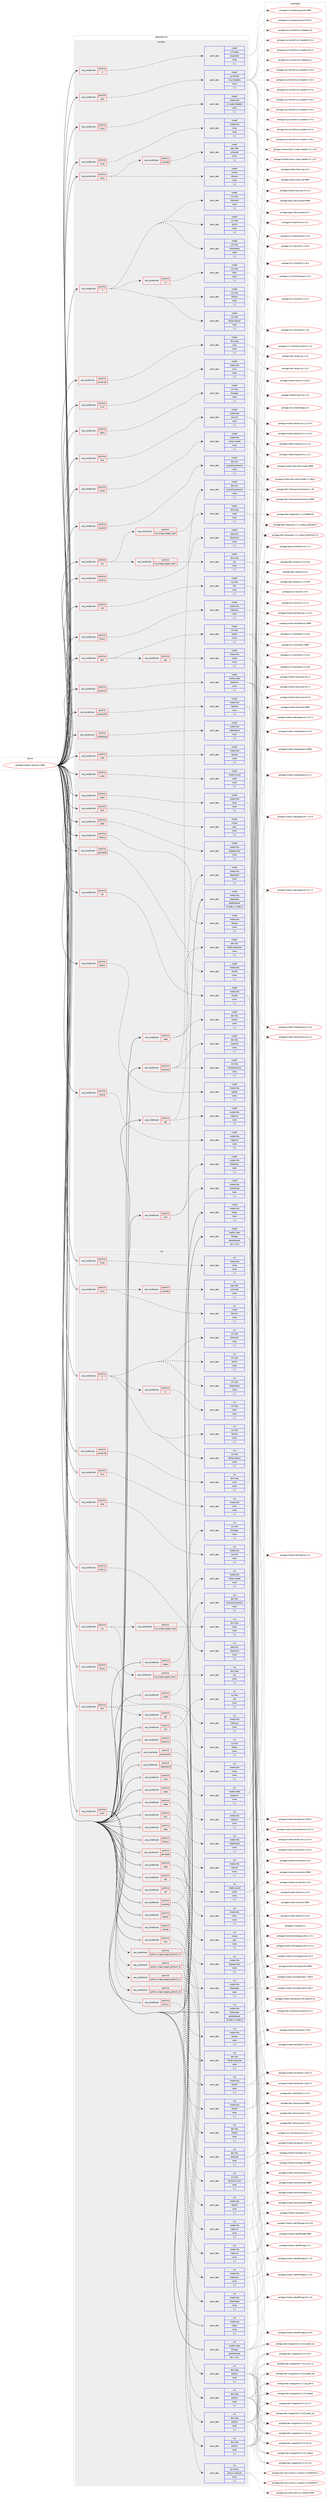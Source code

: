 digraph prolog {

# *************
# Graph options
# *************

newrank=true;
concentrate=true;
compound=true;
graph [rankdir=LR,fontname=Helvetica,fontsize=10,ranksep=1.5];#, ranksep=2.5, nodesep=0.2];
edge  [arrowhead=vee];
node  [fontname=Helvetica,fontsize=10];

# **********
# The ebuild
# **********

subgraph cluster_leftcol {
color=gray;
label=<<i>ebuild</i>>;
id [label="portage://media-video/mpv-9999", color=red, width=4, href="../media-video/mpv-9999.svg"];
}

# ****************
# The dependencies
# ****************

subgraph cluster_midcol {
color=gray;
label=<<i>dependencies</i>>;
subgraph cluster_compile {
fillcolor="#eeeeee";
style=filled;
label=<<i>compile</i>>;
subgraph cond84743 {
dependency330713 [label=<<TABLE BORDER="0" CELLBORDER="1" CELLSPACING="0" CELLPADDING="4"><TR><TD ROWSPAN="3" CELLPADDING="10">use_conditional</TD></TR><TR><TD>positive</TD></TR><TR><TD>X</TD></TR></TABLE>>, shape=none, color=red];
subgraph pack243448 {
dependency330714 [label=<<TABLE BORDER="0" CELLBORDER="1" CELLSPACING="0" CELLPADDING="4" WIDTH="220"><TR><TD ROWSPAN="6" CELLPADDING="30">pack_dep</TD></TR><TR><TD WIDTH="110">install</TD></TR><TR><TD>x11-base</TD></TR><TR><TD>xorg-proto</TD></TR><TR><TD>none</TD></TR><TR><TD>[,,]</TD></TR></TABLE>>, shape=none, color=blue];
}
dependency330713:e -> dependency330714:w [weight=20,style="dashed",arrowhead="vee"];
}
id:e -> dependency330713:w [weight=20,style="solid",arrowhead="vee"];
subgraph cond84744 {
dependency330715 [label=<<TABLE BORDER="0" CELLBORDER="1" CELLSPACING="0" CELLPADDING="4"><TR><TD ROWSPAN="3" CELLPADDING="10">use_conditional</TD></TR><TR><TD>positive</TD></TR><TR><TD>X</TD></TR></TABLE>>, shape=none, color=red];
subgraph pack243449 {
dependency330716 [label=<<TABLE BORDER="0" CELLBORDER="1" CELLSPACING="0" CELLPADDING="4" WIDTH="220"><TR><TD ROWSPAN="6" CELLPADDING="30">pack_dep</TD></TR><TR><TD WIDTH="110">install</TD></TR><TR><TD>x11-libs</TD></TR><TR><TD>libX11</TD></TR><TR><TD>none</TD></TR><TR><TD>[,,]</TD></TR></TABLE>>, shape=none, color=blue];
}
dependency330715:e -> dependency330716:w [weight=20,style="dashed",arrowhead="vee"];
subgraph pack243450 {
dependency330717 [label=<<TABLE BORDER="0" CELLBORDER="1" CELLSPACING="0" CELLPADDING="4" WIDTH="220"><TR><TD ROWSPAN="6" CELLPADDING="30">pack_dep</TD></TR><TR><TD WIDTH="110">install</TD></TR><TR><TD>x11-libs</TD></TR><TR><TD>libXScrnSaver</TD></TR><TR><TD>none</TD></TR><TR><TD>[,,]</TD></TR></TABLE>>, shape=none, color=blue];
}
dependency330715:e -> dependency330717:w [weight=20,style="dashed",arrowhead="vee"];
subgraph pack243451 {
dependency330718 [label=<<TABLE BORDER="0" CELLBORDER="1" CELLSPACING="0" CELLPADDING="4" WIDTH="220"><TR><TD ROWSPAN="6" CELLPADDING="30">pack_dep</TD></TR><TR><TD WIDTH="110">install</TD></TR><TR><TD>x11-libs</TD></TR><TR><TD>libXext</TD></TR><TR><TD>none</TD></TR><TR><TD>[,,]</TD></TR></TABLE>>, shape=none, color=blue];
}
dependency330715:e -> dependency330718:w [weight=20,style="dashed",arrowhead="vee"];
subgraph pack243452 {
dependency330719 [label=<<TABLE BORDER="0" CELLBORDER="1" CELLSPACING="0" CELLPADDING="4" WIDTH="220"><TR><TD ROWSPAN="6" CELLPADDING="30">pack_dep</TD></TR><TR><TD WIDTH="110">install</TD></TR><TR><TD>x11-libs</TD></TR><TR><TD>libXpresent</TD></TR><TR><TD>none</TD></TR><TR><TD>[,,]</TD></TR></TABLE>>, shape=none, color=blue];
}
dependency330715:e -> dependency330719:w [weight=20,style="dashed",arrowhead="vee"];
subgraph pack243453 {
dependency330720 [label=<<TABLE BORDER="0" CELLBORDER="1" CELLSPACING="0" CELLPADDING="4" WIDTH="220"><TR><TD ROWSPAN="6" CELLPADDING="30">pack_dep</TD></TR><TR><TD WIDTH="110">install</TD></TR><TR><TD>x11-libs</TD></TR><TR><TD>libXrandr</TD></TR><TR><TD>none</TD></TR><TR><TD>[,,]</TD></TR></TABLE>>, shape=none, color=blue];
}
dependency330715:e -> dependency330720:w [weight=20,style="dashed",arrowhead="vee"];
subgraph cond84745 {
dependency330721 [label=<<TABLE BORDER="0" CELLBORDER="1" CELLSPACING="0" CELLPADDING="4"><TR><TD ROWSPAN="3" CELLPADDING="10">use_conditional</TD></TR><TR><TD>positive</TD></TR><TR><TD>xv</TD></TR></TABLE>>, shape=none, color=red];
subgraph pack243454 {
dependency330722 [label=<<TABLE BORDER="0" CELLBORDER="1" CELLSPACING="0" CELLPADDING="4" WIDTH="220"><TR><TD ROWSPAN="6" CELLPADDING="30">pack_dep</TD></TR><TR><TD WIDTH="110">install</TD></TR><TR><TD>x11-libs</TD></TR><TR><TD>libXv</TD></TR><TR><TD>none</TD></TR><TR><TD>[,,]</TD></TR></TABLE>>, shape=none, color=blue];
}
dependency330721:e -> dependency330722:w [weight=20,style="dashed",arrowhead="vee"];
}
dependency330715:e -> dependency330721:w [weight=20,style="dashed",arrowhead="vee"];
}
id:e -> dependency330715:w [weight=20,style="solid",arrowhead="vee"];
subgraph cond84746 {
dependency330723 [label=<<TABLE BORDER="0" CELLBORDER="1" CELLSPACING="0" CELLPADDING="4"><TR><TD ROWSPAN="3" CELLPADDING="10">use_conditional</TD></TR><TR><TD>positive</TD></TR><TR><TD>alsa</TD></TR></TABLE>>, shape=none, color=red];
subgraph pack243455 {
dependency330724 [label=<<TABLE BORDER="0" CELLBORDER="1" CELLSPACING="0" CELLPADDING="4" WIDTH="220"><TR><TD ROWSPAN="6" CELLPADDING="30">pack_dep</TD></TR><TR><TD WIDTH="110">install</TD></TR><TR><TD>media-libs</TD></TR><TR><TD>alsa-lib</TD></TR><TR><TD>none</TD></TR><TR><TD>[,,]</TD></TR></TABLE>>, shape=none, color=blue];
}
dependency330723:e -> dependency330724:w [weight=20,style="dashed",arrowhead="vee"];
}
id:e -> dependency330723:w [weight=20,style="solid",arrowhead="vee"];
subgraph cond84747 {
dependency330725 [label=<<TABLE BORDER="0" CELLBORDER="1" CELLSPACING="0" CELLPADDING="4"><TR><TD ROWSPAN="3" CELLPADDING="10">use_conditional</TD></TR><TR><TD>positive</TD></TR><TR><TD>archive</TD></TR></TABLE>>, shape=none, color=red];
subgraph pack243456 {
dependency330726 [label=<<TABLE BORDER="0" CELLBORDER="1" CELLSPACING="0" CELLPADDING="4" WIDTH="220"><TR><TD ROWSPAN="6" CELLPADDING="30">pack_dep</TD></TR><TR><TD WIDTH="110">install</TD></TR><TR><TD>app-arch</TD></TR><TR><TD>libarchive</TD></TR><TR><TD>none</TD></TR><TR><TD>[,,]</TD></TR></TABLE>>, shape=none, color=blue];
}
dependency330725:e -> dependency330726:w [weight=20,style="dashed",arrowhead="vee"];
}
id:e -> dependency330725:w [weight=20,style="solid",arrowhead="vee"];
subgraph cond84748 {
dependency330727 [label=<<TABLE BORDER="0" CELLBORDER="1" CELLSPACING="0" CELLPADDING="4"><TR><TD ROWSPAN="3" CELLPADDING="10">use_conditional</TD></TR><TR><TD>positive</TD></TR><TR><TD>bluray</TD></TR></TABLE>>, shape=none, color=red];
subgraph pack243457 {
dependency330728 [label=<<TABLE BORDER="0" CELLBORDER="1" CELLSPACING="0" CELLPADDING="4" WIDTH="220"><TR><TD ROWSPAN="6" CELLPADDING="30">pack_dep</TD></TR><TR><TD WIDTH="110">install</TD></TR><TR><TD>media-libs</TD></TR><TR><TD>libbluray</TD></TR><TR><TD>none</TD></TR><TR><TD>[,,]</TD></TR></TABLE>>, shape=none, color=blue];
}
dependency330727:e -> dependency330728:w [weight=20,style="dashed",arrowhead="vee"];
}
id:e -> dependency330727:w [weight=20,style="solid",arrowhead="vee"];
subgraph cond84749 {
dependency330729 [label=<<TABLE BORDER="0" CELLBORDER="1" CELLSPACING="0" CELLPADDING="4"><TR><TD ROWSPAN="3" CELLPADDING="10">use_conditional</TD></TR><TR><TD>positive</TD></TR><TR><TD>cdda</TD></TR></TABLE>>, shape=none, color=red];
subgraph pack243458 {
dependency330730 [label=<<TABLE BORDER="0" CELLBORDER="1" CELLSPACING="0" CELLPADDING="4" WIDTH="220"><TR><TD ROWSPAN="6" CELLPADDING="30">pack_dep</TD></TR><TR><TD WIDTH="110">install</TD></TR><TR><TD>dev-libs</TD></TR><TR><TD>libcdio-paranoia</TD></TR><TR><TD>none</TD></TR><TR><TD>[,,]</TD></TR></TABLE>>, shape=none, color=blue];
}
dependency330729:e -> dependency330730:w [weight=20,style="dashed",arrowhead="vee"];
subgraph pack243459 {
dependency330731 [label=<<TABLE BORDER="0" CELLBORDER="1" CELLSPACING="0" CELLPADDING="4" WIDTH="220"><TR><TD ROWSPAN="6" CELLPADDING="30">pack_dep</TD></TR><TR><TD WIDTH="110">install</TD></TR><TR><TD>dev-libs</TD></TR><TR><TD>libcdio</TD></TR><TR><TD>none</TD></TR><TR><TD>[,,]</TD></TR></TABLE>>, shape=none, color=blue];
}
dependency330729:e -> dependency330731:w [weight=20,style="dashed",arrowhead="vee"];
}
id:e -> dependency330729:w [weight=20,style="solid",arrowhead="vee"];
subgraph cond84750 {
dependency330732 [label=<<TABLE BORDER="0" CELLBORDER="1" CELLSPACING="0" CELLPADDING="4"><TR><TD ROWSPAN="3" CELLPADDING="10">use_conditional</TD></TR><TR><TD>positive</TD></TR><TR><TD>drm</TD></TR></TABLE>>, shape=none, color=red];
subgraph pack243460 {
dependency330733 [label=<<TABLE BORDER="0" CELLBORDER="1" CELLSPACING="0" CELLPADDING="4" WIDTH="220"><TR><TD ROWSPAN="6" CELLPADDING="30">pack_dep</TD></TR><TR><TD WIDTH="110">install</TD></TR><TR><TD>x11-libs</TD></TR><TR><TD>libdrm</TD></TR><TR><TD>none</TD></TR><TR><TD>[,,]</TD></TR></TABLE>>, shape=none, color=blue];
}
dependency330732:e -> dependency330733:w [weight=20,style="dashed",arrowhead="vee"];
subgraph cond84751 {
dependency330734 [label=<<TABLE BORDER="0" CELLBORDER="1" CELLSPACING="0" CELLPADDING="4"><TR><TD ROWSPAN="3" CELLPADDING="10">use_conditional</TD></TR><TR><TD>positive</TD></TR><TR><TD>egl</TD></TR></TABLE>>, shape=none, color=red];
subgraph pack243461 {
dependency330735 [label=<<TABLE BORDER="0" CELLBORDER="1" CELLSPACING="0" CELLPADDING="4" WIDTH="220"><TR><TD ROWSPAN="6" CELLPADDING="30">pack_dep</TD></TR><TR><TD WIDTH="110">install</TD></TR><TR><TD>media-libs</TD></TR><TR><TD>mesa</TD></TR><TR><TD>none</TD></TR><TR><TD>[,,]</TD></TR></TABLE>>, shape=none, color=blue];
}
dependency330734:e -> dependency330735:w [weight=20,style="dashed",arrowhead="vee"];
}
dependency330732:e -> dependency330734:w [weight=20,style="dashed",arrowhead="vee"];
}
id:e -> dependency330732:w [weight=20,style="solid",arrowhead="vee"];
subgraph cond84752 {
dependency330736 [label=<<TABLE BORDER="0" CELLBORDER="1" CELLSPACING="0" CELLPADDING="4"><TR><TD ROWSPAN="3" CELLPADDING="10">use_conditional</TD></TR><TR><TD>positive</TD></TR><TR><TD>dvb</TD></TR></TABLE>>, shape=none, color=red];
subgraph pack243462 {
dependency330737 [label=<<TABLE BORDER="0" CELLBORDER="1" CELLSPACING="0" CELLPADDING="4" WIDTH="220"><TR><TD ROWSPAN="6" CELLPADDING="30">pack_dep</TD></TR><TR><TD WIDTH="110">install</TD></TR><TR><TD>sys-kernel</TD></TR><TR><TD>linux-headers</TD></TR><TR><TD>none</TD></TR><TR><TD>[,,]</TD></TR></TABLE>>, shape=none, color=blue];
}
dependency330736:e -> dependency330737:w [weight=20,style="dashed",arrowhead="vee"];
}
id:e -> dependency330736:w [weight=20,style="solid",arrowhead="vee"];
subgraph cond84753 {
dependency330738 [label=<<TABLE BORDER="0" CELLBORDER="1" CELLSPACING="0" CELLPADDING="4"><TR><TD ROWSPAN="3" CELLPADDING="10">use_conditional</TD></TR><TR><TD>positive</TD></TR><TR><TD>dvd</TD></TR></TABLE>>, shape=none, color=red];
subgraph pack243463 {
dependency330739 [label=<<TABLE BORDER="0" CELLBORDER="1" CELLSPACING="0" CELLPADDING="4" WIDTH="220"><TR><TD ROWSPAN="6" CELLPADDING="30">pack_dep</TD></TR><TR><TD WIDTH="110">install</TD></TR><TR><TD>media-libs</TD></TR><TR><TD>libdvdnav</TD></TR><TR><TD>none</TD></TR><TR><TD>[,,]</TD></TR></TABLE>>, shape=none, color=blue];
}
dependency330738:e -> dependency330739:w [weight=20,style="dashed",arrowhead="vee"];
subgraph pack243464 {
dependency330740 [label=<<TABLE BORDER="0" CELLBORDER="1" CELLSPACING="0" CELLPADDING="4" WIDTH="220"><TR><TD ROWSPAN="6" CELLPADDING="30">pack_dep</TD></TR><TR><TD WIDTH="110">install</TD></TR><TR><TD>media-libs</TD></TR><TR><TD>libdvdread</TD></TR><TR><TD>none</TD></TR><TR><TD>[,,]</TD></TR></TABLE>>, shape=none, color=blue];
}
dependency330738:e -> dependency330740:w [weight=20,style="dashed",arrowhead="vee"];
}
id:e -> dependency330738:w [weight=20,style="solid",arrowhead="vee"];
subgraph cond84754 {
dependency330741 [label=<<TABLE BORDER="0" CELLBORDER="1" CELLSPACING="0" CELLPADDING="4"><TR><TD ROWSPAN="3" CELLPADDING="10">use_conditional</TD></TR><TR><TD>positive</TD></TR><TR><TD>egl</TD></TR></TABLE>>, shape=none, color=red];
subgraph pack243465 {
dependency330742 [label=<<TABLE BORDER="0" CELLBORDER="1" CELLSPACING="0" CELLPADDING="4" WIDTH="220"><TR><TD ROWSPAN="6" CELLPADDING="30">pack_dep</TD></TR><TR><TD WIDTH="110">install</TD></TR><TR><TD>media-libs</TD></TR><TR><TD>libglvnd</TD></TR><TR><TD>none</TD></TR><TR><TD>[,,]</TD></TR></TABLE>>, shape=none, color=blue];
}
dependency330741:e -> dependency330742:w [weight=20,style="dashed",arrowhead="vee"];
subgraph pack243466 {
dependency330743 [label=<<TABLE BORDER="0" CELLBORDER="1" CELLSPACING="0" CELLPADDING="4" WIDTH="220"><TR><TD ROWSPAN="6" CELLPADDING="30">pack_dep</TD></TR><TR><TD WIDTH="110">install</TD></TR><TR><TD>media-libs</TD></TR><TR><TD>libplacebo</TD></TR><TR><TD>none</TD></TR><TR><TD>[,,]</TD></TR></TABLE>>, shape=none, color=blue];
}
dependency330741:e -> dependency330743:w [weight=20,style="dashed",arrowhead="vee"];
}
id:e -> dependency330741:w [weight=20,style="solid",arrowhead="vee"];
subgraph cond84755 {
dependency330744 [label=<<TABLE BORDER="0" CELLBORDER="1" CELLSPACING="0" CELLPADDING="4"><TR><TD ROWSPAN="3" CELLPADDING="10">use_conditional</TD></TR><TR><TD>positive</TD></TR><TR><TD>gamepad</TD></TR></TABLE>>, shape=none, color=red];
subgraph pack243467 {
dependency330745 [label=<<TABLE BORDER="0" CELLBORDER="1" CELLSPACING="0" CELLPADDING="4" WIDTH="220"><TR><TD ROWSPAN="6" CELLPADDING="30">pack_dep</TD></TR><TR><TD WIDTH="110">install</TD></TR><TR><TD>media-libs</TD></TR><TR><TD>libsdl2</TD></TR><TR><TD>none</TD></TR><TR><TD>[,,]</TD></TR></TABLE>>, shape=none, color=blue];
}
dependency330744:e -> dependency330745:w [weight=20,style="dashed",arrowhead="vee"];
}
id:e -> dependency330744:w [weight=20,style="solid",arrowhead="vee"];
subgraph cond84756 {
dependency330746 [label=<<TABLE BORDER="0" CELLBORDER="1" CELLSPACING="0" CELLPADDING="4"><TR><TD ROWSPAN="3" CELLPADDING="10">use_conditional</TD></TR><TR><TD>positive</TD></TR><TR><TD>iconv</TD></TR></TABLE>>, shape=none, color=red];
subgraph pack243468 {
dependency330747 [label=<<TABLE BORDER="0" CELLBORDER="1" CELLSPACING="0" CELLPADDING="4" WIDTH="220"><TR><TD ROWSPAN="6" CELLPADDING="30">pack_dep</TD></TR><TR><TD WIDTH="110">install</TD></TR><TR><TD>virtual</TD></TR><TR><TD>libiconv</TD></TR><TR><TD>none</TD></TR><TR><TD>[,,]</TD></TR></TABLE>>, shape=none, color=blue];
}
dependency330746:e -> dependency330747:w [weight=20,style="dashed",arrowhead="vee"];
subgraph cond84757 {
dependency330748 [label=<<TABLE BORDER="0" CELLBORDER="1" CELLSPACING="0" CELLPADDING="4"><TR><TD ROWSPAN="3" CELLPADDING="10">use_conditional</TD></TR><TR><TD>positive</TD></TR><TR><TD>uchardet</TD></TR></TABLE>>, shape=none, color=red];
subgraph pack243469 {
dependency330749 [label=<<TABLE BORDER="0" CELLBORDER="1" CELLSPACING="0" CELLPADDING="4" WIDTH="220"><TR><TD ROWSPAN="6" CELLPADDING="30">pack_dep</TD></TR><TR><TD WIDTH="110">install</TD></TR><TR><TD>app-i18n</TD></TR><TR><TD>uchardet</TD></TR><TR><TD>none</TD></TR><TR><TD>[,,]</TD></TR></TABLE>>, shape=none, color=blue];
}
dependency330748:e -> dependency330749:w [weight=20,style="dashed",arrowhead="vee"];
}
dependency330746:e -> dependency330748:w [weight=20,style="dashed",arrowhead="vee"];
}
id:e -> dependency330746:w [weight=20,style="solid",arrowhead="vee"];
subgraph cond84758 {
dependency330750 [label=<<TABLE BORDER="0" CELLBORDER="1" CELLSPACING="0" CELLPADDING="4"><TR><TD ROWSPAN="3" CELLPADDING="10">use_conditional</TD></TR><TR><TD>positive</TD></TR><TR><TD>jack</TD></TR></TABLE>>, shape=none, color=red];
subgraph pack243470 {
dependency330751 [label=<<TABLE BORDER="0" CELLBORDER="1" CELLSPACING="0" CELLPADDING="4" WIDTH="220"><TR><TD ROWSPAN="6" CELLPADDING="30">pack_dep</TD></TR><TR><TD WIDTH="110">install</TD></TR><TR><TD>virtual</TD></TR><TR><TD>jack</TD></TR><TR><TD>none</TD></TR><TR><TD>[,,]</TD></TR></TABLE>>, shape=none, color=blue];
}
dependency330750:e -> dependency330751:w [weight=20,style="dashed",arrowhead="vee"];
}
id:e -> dependency330750:w [weight=20,style="solid",arrowhead="vee"];
subgraph cond84759 {
dependency330752 [label=<<TABLE BORDER="0" CELLBORDER="1" CELLSPACING="0" CELLPADDING="4"><TR><TD ROWSPAN="3" CELLPADDING="10">use_conditional</TD></TR><TR><TD>positive</TD></TR><TR><TD>javascript</TD></TR></TABLE>>, shape=none, color=red];
subgraph pack243471 {
dependency330753 [label=<<TABLE BORDER="0" CELLBORDER="1" CELLSPACING="0" CELLPADDING="4" WIDTH="220"><TR><TD ROWSPAN="6" CELLPADDING="30">pack_dep</TD></TR><TR><TD WIDTH="110">install</TD></TR><TR><TD>dev-lang</TD></TR><TR><TD>mujs</TD></TR><TR><TD>none</TD></TR><TR><TD>[,,]</TD></TR></TABLE>>, shape=none, color=blue];
}
dependency330752:e -> dependency330753:w [weight=20,style="dashed",arrowhead="vee"];
}
id:e -> dependency330752:w [weight=20,style="solid",arrowhead="vee"];
subgraph cond84760 {
dependency330754 [label=<<TABLE BORDER="0" CELLBORDER="1" CELLSPACING="0" CELLPADDING="4"><TR><TD ROWSPAN="3" CELLPADDING="10">use_conditional</TD></TR><TR><TD>positive</TD></TR><TR><TD>jpeg</TD></TR></TABLE>>, shape=none, color=red];
subgraph pack243472 {
dependency330755 [label=<<TABLE BORDER="0" CELLBORDER="1" CELLSPACING="0" CELLPADDING="4" WIDTH="220"><TR><TD ROWSPAN="6" CELLPADDING="30">pack_dep</TD></TR><TR><TD WIDTH="110">install</TD></TR><TR><TD>media-libs</TD></TR><TR><TD>libjpeg-turbo</TD></TR><TR><TD>none</TD></TR><TR><TD>[,,]</TD></TR></TABLE>>, shape=none, color=blue];
}
dependency330754:e -> dependency330755:w [weight=20,style="dashed",arrowhead="vee"];
}
id:e -> dependency330754:w [weight=20,style="solid",arrowhead="vee"];
subgraph cond84761 {
dependency330756 [label=<<TABLE BORDER="0" CELLBORDER="1" CELLSPACING="0" CELLPADDING="4"><TR><TD ROWSPAN="3" CELLPADDING="10">use_conditional</TD></TR><TR><TD>positive</TD></TR><TR><TD>lcms</TD></TR></TABLE>>, shape=none, color=red];
subgraph pack243473 {
dependency330757 [label=<<TABLE BORDER="0" CELLBORDER="1" CELLSPACING="0" CELLPADDING="4" WIDTH="220"><TR><TD ROWSPAN="6" CELLPADDING="30">pack_dep</TD></TR><TR><TD WIDTH="110">install</TD></TR><TR><TD>media-libs</TD></TR><TR><TD>lcms</TD></TR><TR><TD>none</TD></TR><TR><TD>[,,]</TD></TR></TABLE>>, shape=none, color=blue];
}
dependency330756:e -> dependency330757:w [weight=20,style="dashed",arrowhead="vee"];
}
id:e -> dependency330756:w [weight=20,style="solid",arrowhead="vee"];
subgraph cond84762 {
dependency330758 [label=<<TABLE BORDER="0" CELLBORDER="1" CELLSPACING="0" CELLPADDING="4"><TR><TD ROWSPAN="3" CELLPADDING="10">use_conditional</TD></TR><TR><TD>positive</TD></TR><TR><TD>libcaca</TD></TR></TABLE>>, shape=none, color=red];
subgraph pack243474 {
dependency330759 [label=<<TABLE BORDER="0" CELLBORDER="1" CELLSPACING="0" CELLPADDING="4" WIDTH="220"><TR><TD ROWSPAN="6" CELLPADDING="30">pack_dep</TD></TR><TR><TD WIDTH="110">install</TD></TR><TR><TD>media-libs</TD></TR><TR><TD>libcaca</TD></TR><TR><TD>none</TD></TR><TR><TD>[,,]</TD></TR></TABLE>>, shape=none, color=blue];
}
dependency330758:e -> dependency330759:w [weight=20,style="dashed",arrowhead="vee"];
}
id:e -> dependency330758:w [weight=20,style="solid",arrowhead="vee"];
subgraph cond84763 {
dependency330760 [label=<<TABLE BORDER="0" CELLBORDER="1" CELLSPACING="0" CELLPADDING="4"><TR><TD ROWSPAN="3" CELLPADDING="10">use_conditional</TD></TR><TR><TD>positive</TD></TR><TR><TD>lua</TD></TR></TABLE>>, shape=none, color=red];
subgraph cond84764 {
dependency330761 [label=<<TABLE BORDER="0" CELLBORDER="1" CELLSPACING="0" CELLPADDING="4"><TR><TD ROWSPAN="3" CELLPADDING="10">use_conditional</TD></TR><TR><TD>positive</TD></TR><TR><TD>lua_single_target_luajit</TD></TR></TABLE>>, shape=none, color=red];
subgraph pack243475 {
dependency330762 [label=<<TABLE BORDER="0" CELLBORDER="1" CELLSPACING="0" CELLPADDING="4" WIDTH="220"><TR><TD ROWSPAN="6" CELLPADDING="30">pack_dep</TD></TR><TR><TD WIDTH="110">install</TD></TR><TR><TD>dev-lang</TD></TR><TR><TD>luajit</TD></TR><TR><TD>none</TD></TR><TR><TD>[,,]</TD></TR></TABLE>>, shape=none, color=blue];
}
dependency330761:e -> dependency330762:w [weight=20,style="dashed",arrowhead="vee"];
}
dependency330760:e -> dependency330761:w [weight=20,style="dashed",arrowhead="vee"];
subgraph cond84765 {
dependency330763 [label=<<TABLE BORDER="0" CELLBORDER="1" CELLSPACING="0" CELLPADDING="4"><TR><TD ROWSPAN="3" CELLPADDING="10">use_conditional</TD></TR><TR><TD>positive</TD></TR><TR><TD>lua_single_target_lua5-1</TD></TR></TABLE>>, shape=none, color=red];
subgraph pack243476 {
dependency330764 [label=<<TABLE BORDER="0" CELLBORDER="1" CELLSPACING="0" CELLPADDING="4" WIDTH="220"><TR><TD ROWSPAN="6" CELLPADDING="30">pack_dep</TD></TR><TR><TD WIDTH="110">install</TD></TR><TR><TD>dev-lang</TD></TR><TR><TD>lua</TD></TR><TR><TD>none</TD></TR><TR><TD>[,,]</TD></TR></TABLE>>, shape=none, color=blue];
}
dependency330763:e -> dependency330764:w [weight=20,style="dashed",arrowhead="vee"];
}
dependency330760:e -> dependency330763:w [weight=20,style="dashed",arrowhead="vee"];
}
id:e -> dependency330760:w [weight=20,style="solid",arrowhead="vee"];
subgraph cond84766 {
dependency330765 [label=<<TABLE BORDER="0" CELLBORDER="1" CELLSPACING="0" CELLPADDING="4"><TR><TD ROWSPAN="3" CELLPADDING="10">use_conditional</TD></TR><TR><TD>positive</TD></TR><TR><TD>nvenc</TD></TR></TABLE>>, shape=none, color=red];
subgraph pack243477 {
dependency330766 [label=<<TABLE BORDER="0" CELLBORDER="1" CELLSPACING="0" CELLPADDING="4" WIDTH="220"><TR><TD ROWSPAN="6" CELLPADDING="30">pack_dep</TD></TR><TR><TD WIDTH="110">install</TD></TR><TR><TD>media-libs</TD></TR><TR><TD>nv-codec-headers</TD></TR><TR><TD>none</TD></TR><TR><TD>[,,]</TD></TR></TABLE>>, shape=none, color=blue];
}
dependency330765:e -> dependency330766:w [weight=20,style="dashed",arrowhead="vee"];
}
id:e -> dependency330765:w [weight=20,style="solid",arrowhead="vee"];
subgraph cond84767 {
dependency330767 [label=<<TABLE BORDER="0" CELLBORDER="1" CELLSPACING="0" CELLPADDING="4"><TR><TD ROWSPAN="3" CELLPADDING="10">use_conditional</TD></TR><TR><TD>positive</TD></TR><TR><TD>openal</TD></TR></TABLE>>, shape=none, color=red];
subgraph pack243478 {
dependency330768 [label=<<TABLE BORDER="0" CELLBORDER="1" CELLSPACING="0" CELLPADDING="4" WIDTH="220"><TR><TD ROWSPAN="6" CELLPADDING="30">pack_dep</TD></TR><TR><TD WIDTH="110">install</TD></TR><TR><TD>media-libs</TD></TR><TR><TD>openal</TD></TR><TR><TD>none</TD></TR><TR><TD>[,,]</TD></TR></TABLE>>, shape=none, color=blue];
}
dependency330767:e -> dependency330768:w [weight=20,style="dashed",arrowhead="vee"];
}
id:e -> dependency330767:w [weight=20,style="solid",arrowhead="vee"];
subgraph cond84768 {
dependency330769 [label=<<TABLE BORDER="0" CELLBORDER="1" CELLSPACING="0" CELLPADDING="4"><TR><TD ROWSPAN="3" CELLPADDING="10">use_conditional</TD></TR><TR><TD>positive</TD></TR><TR><TD>opengl</TD></TR></TABLE>>, shape=none, color=red];
subgraph pack243479 {
dependency330770 [label=<<TABLE BORDER="0" CELLBORDER="1" CELLSPACING="0" CELLPADDING="4" WIDTH="220"><TR><TD ROWSPAN="6" CELLPADDING="30">pack_dep</TD></TR><TR><TD WIDTH="110">install</TD></TR><TR><TD>media-libs</TD></TR><TR><TD>libglvnd</TD></TR><TR><TD>none</TD></TR><TR><TD>[,,]</TD></TR></TABLE>>, shape=none, color=blue];
}
dependency330769:e -> dependency330770:w [weight=20,style="dashed",arrowhead="vee"];
}
id:e -> dependency330769:w [weight=20,style="solid",arrowhead="vee"];
subgraph cond84769 {
dependency330771 [label=<<TABLE BORDER="0" CELLBORDER="1" CELLSPACING="0" CELLPADDING="4"><TR><TD ROWSPAN="3" CELLPADDING="10">use_conditional</TD></TR><TR><TD>positive</TD></TR><TR><TD>pipewire</TD></TR></TABLE>>, shape=none, color=red];
subgraph pack243480 {
dependency330772 [label=<<TABLE BORDER="0" CELLBORDER="1" CELLSPACING="0" CELLPADDING="4" WIDTH="220"><TR><TD ROWSPAN="6" CELLPADDING="30">pack_dep</TD></TR><TR><TD WIDTH="110">install</TD></TR><TR><TD>media-video</TD></TR><TR><TD>pipewire</TD></TR><TR><TD>none</TD></TR><TR><TD>[,,]</TD></TR></TABLE>>, shape=none, color=blue];
}
dependency330771:e -> dependency330772:w [weight=20,style="dashed",arrowhead="vee"];
}
id:e -> dependency330771:w [weight=20,style="solid",arrowhead="vee"];
subgraph cond84770 {
dependency330773 [label=<<TABLE BORDER="0" CELLBORDER="1" CELLSPACING="0" CELLPADDING="4"><TR><TD ROWSPAN="3" CELLPADDING="10">use_conditional</TD></TR><TR><TD>positive</TD></TR><TR><TD>pulseaudio</TD></TR></TABLE>>, shape=none, color=red];
subgraph pack243481 {
dependency330774 [label=<<TABLE BORDER="0" CELLBORDER="1" CELLSPACING="0" CELLPADDING="4" WIDTH="220"><TR><TD ROWSPAN="6" CELLPADDING="30">pack_dep</TD></TR><TR><TD WIDTH="110">install</TD></TR><TR><TD>media-libs</TD></TR><TR><TD>libpulse</TD></TR><TR><TD>none</TD></TR><TR><TD>[,,]</TD></TR></TABLE>>, shape=none, color=blue];
}
dependency330773:e -> dependency330774:w [weight=20,style="dashed",arrowhead="vee"];
}
id:e -> dependency330773:w [weight=20,style="solid",arrowhead="vee"];
subgraph cond84771 {
dependency330775 [label=<<TABLE BORDER="0" CELLBORDER="1" CELLSPACING="0" CELLPADDING="4"><TR><TD ROWSPAN="3" CELLPADDING="10">use_conditional</TD></TR><TR><TD>positive</TD></TR><TR><TD>rubberband</TD></TR></TABLE>>, shape=none, color=red];
subgraph pack243482 {
dependency330776 [label=<<TABLE BORDER="0" CELLBORDER="1" CELLSPACING="0" CELLPADDING="4" WIDTH="220"><TR><TD ROWSPAN="6" CELLPADDING="30">pack_dep</TD></TR><TR><TD WIDTH="110">install</TD></TR><TR><TD>media-libs</TD></TR><TR><TD>rubberband</TD></TR><TR><TD>none</TD></TR><TR><TD>[,,]</TD></TR></TABLE>>, shape=none, color=blue];
}
dependency330775:e -> dependency330776:w [weight=20,style="dashed",arrowhead="vee"];
}
id:e -> dependency330775:w [weight=20,style="solid",arrowhead="vee"];
subgraph cond84772 {
dependency330777 [label=<<TABLE BORDER="0" CELLBORDER="1" CELLSPACING="0" CELLPADDING="4"><TR><TD ROWSPAN="3" CELLPADDING="10">use_conditional</TD></TR><TR><TD>positive</TD></TR><TR><TD>sdl</TD></TR></TABLE>>, shape=none, color=red];
subgraph pack243483 {
dependency330778 [label=<<TABLE BORDER="0" CELLBORDER="1" CELLSPACING="0" CELLPADDING="4" WIDTH="220"><TR><TD ROWSPAN="6" CELLPADDING="30">pack_dep</TD></TR><TR><TD WIDTH="110">install</TD></TR><TR><TD>media-libs</TD></TR><TR><TD>libsdl2</TD></TR><TR><TD>none</TD></TR><TR><TD>[,,]</TD></TR></TABLE>>, shape=none, color=blue];
}
dependency330777:e -> dependency330778:w [weight=20,style="dashed",arrowhead="vee"];
}
id:e -> dependency330777:w [weight=20,style="solid",arrowhead="vee"];
subgraph cond84773 {
dependency330779 [label=<<TABLE BORDER="0" CELLBORDER="1" CELLSPACING="0" CELLPADDING="4"><TR><TD ROWSPAN="3" CELLPADDING="10">use_conditional</TD></TR><TR><TD>positive</TD></TR><TR><TD>sixel</TD></TR></TABLE>>, shape=none, color=red];
subgraph pack243484 {
dependency330780 [label=<<TABLE BORDER="0" CELLBORDER="1" CELLSPACING="0" CELLPADDING="4" WIDTH="220"><TR><TD ROWSPAN="6" CELLPADDING="30">pack_dep</TD></TR><TR><TD WIDTH="110">install</TD></TR><TR><TD>media-libs</TD></TR><TR><TD>libsixel</TD></TR><TR><TD>none</TD></TR><TR><TD>[,,]</TD></TR></TABLE>>, shape=none, color=blue];
}
dependency330779:e -> dependency330780:w [weight=20,style="dashed",arrowhead="vee"];
}
id:e -> dependency330779:w [weight=20,style="solid",arrowhead="vee"];
subgraph cond84774 {
dependency330781 [label=<<TABLE BORDER="0" CELLBORDER="1" CELLSPACING="0" CELLPADDING="4"><TR><TD ROWSPAN="3" CELLPADDING="10">use_conditional</TD></TR><TR><TD>positive</TD></TR><TR><TD>sndio</TD></TR></TABLE>>, shape=none, color=red];
subgraph pack243485 {
dependency330782 [label=<<TABLE BORDER="0" CELLBORDER="1" CELLSPACING="0" CELLPADDING="4" WIDTH="220"><TR><TD ROWSPAN="6" CELLPADDING="30">pack_dep</TD></TR><TR><TD WIDTH="110">install</TD></TR><TR><TD>media-sound</TD></TR><TR><TD>sndio</TD></TR><TR><TD>none</TD></TR><TR><TD>[,,]</TD></TR></TABLE>>, shape=none, color=blue];
}
dependency330781:e -> dependency330782:w [weight=20,style="dashed",arrowhead="vee"];
}
id:e -> dependency330781:w [weight=20,style="solid",arrowhead="vee"];
subgraph cond84775 {
dependency330783 [label=<<TABLE BORDER="0" CELLBORDER="1" CELLSPACING="0" CELLPADDING="4"><TR><TD ROWSPAN="3" CELLPADDING="10">use_conditional</TD></TR><TR><TD>positive</TD></TR><TR><TD>vaapi</TD></TR></TABLE>>, shape=none, color=red];
subgraph pack243486 {
dependency330784 [label=<<TABLE BORDER="0" CELLBORDER="1" CELLSPACING="0" CELLPADDING="4" WIDTH="220"><TR><TD ROWSPAN="6" CELLPADDING="30">pack_dep</TD></TR><TR><TD WIDTH="110">install</TD></TR><TR><TD>media-libs</TD></TR><TR><TD>libva</TD></TR><TR><TD>none</TD></TR><TR><TD>[,,]</TD></TR></TABLE>>, shape=none, color=blue];
}
dependency330783:e -> dependency330784:w [weight=20,style="dashed",arrowhead="vee"];
}
id:e -> dependency330783:w [weight=20,style="solid",arrowhead="vee"];
subgraph cond84776 {
dependency330785 [label=<<TABLE BORDER="0" CELLBORDER="1" CELLSPACING="0" CELLPADDING="4"><TR><TD ROWSPAN="3" CELLPADDING="10">use_conditional</TD></TR><TR><TD>positive</TD></TR><TR><TD>vdpau</TD></TR></TABLE>>, shape=none, color=red];
subgraph pack243487 {
dependency330786 [label=<<TABLE BORDER="0" CELLBORDER="1" CELLSPACING="0" CELLPADDING="4" WIDTH="220"><TR><TD ROWSPAN="6" CELLPADDING="30">pack_dep</TD></TR><TR><TD WIDTH="110">install</TD></TR><TR><TD>x11-libs</TD></TR><TR><TD>libvdpau</TD></TR><TR><TD>none</TD></TR><TR><TD>[,,]</TD></TR></TABLE>>, shape=none, color=blue];
}
dependency330785:e -> dependency330786:w [weight=20,style="dashed",arrowhead="vee"];
}
id:e -> dependency330785:w [weight=20,style="solid",arrowhead="vee"];
subgraph cond84777 {
dependency330787 [label=<<TABLE BORDER="0" CELLBORDER="1" CELLSPACING="0" CELLPADDING="4"><TR><TD ROWSPAN="3" CELLPADDING="10">use_conditional</TD></TR><TR><TD>positive</TD></TR><TR><TD>vulkan</TD></TR></TABLE>>, shape=none, color=red];
subgraph pack243488 {
dependency330788 [label=<<TABLE BORDER="0" CELLBORDER="1" CELLSPACING="0" CELLPADDING="4" WIDTH="220"><TR><TD ROWSPAN="6" CELLPADDING="30">pack_dep</TD></TR><TR><TD WIDTH="110">install</TD></TR><TR><TD>media-libs</TD></TR><TR><TD>vulkan-loader</TD></TR><TR><TD>none</TD></TR><TR><TD>[,,]</TD></TR></TABLE>>, shape=none, color=blue];
}
dependency330787:e -> dependency330788:w [weight=20,style="dashed",arrowhead="vee"];
}
id:e -> dependency330787:w [weight=20,style="solid",arrowhead="vee"];
subgraph cond84778 {
dependency330789 [label=<<TABLE BORDER="0" CELLBORDER="1" CELLSPACING="0" CELLPADDING="4"><TR><TD ROWSPAN="3" CELLPADDING="10">use_conditional</TD></TR><TR><TD>positive</TD></TR><TR><TD>wayland</TD></TR></TABLE>>, shape=none, color=red];
subgraph pack243489 {
dependency330790 [label=<<TABLE BORDER="0" CELLBORDER="1" CELLSPACING="0" CELLPADDING="4" WIDTH="220"><TR><TD ROWSPAN="6" CELLPADDING="30">pack_dep</TD></TR><TR><TD WIDTH="110">install</TD></TR><TR><TD>dev-libs</TD></TR><TR><TD>wayland</TD></TR><TR><TD>none</TD></TR><TR><TD>[,,]</TD></TR></TABLE>>, shape=none, color=blue];
}
dependency330789:e -> dependency330790:w [weight=20,style="dashed",arrowhead="vee"];
subgraph pack243490 {
dependency330791 [label=<<TABLE BORDER="0" CELLBORDER="1" CELLSPACING="0" CELLPADDING="4" WIDTH="220"><TR><TD ROWSPAN="6" CELLPADDING="30">pack_dep</TD></TR><TR><TD WIDTH="110">install</TD></TR><TR><TD>dev-libs</TD></TR><TR><TD>wayland-protocols</TD></TR><TR><TD>none</TD></TR><TR><TD>[,,]</TD></TR></TABLE>>, shape=none, color=blue];
}
dependency330789:e -> dependency330791:w [weight=20,style="dashed",arrowhead="vee"];
subgraph pack243491 {
dependency330792 [label=<<TABLE BORDER="0" CELLBORDER="1" CELLSPACING="0" CELLPADDING="4" WIDTH="220"><TR><TD ROWSPAN="6" CELLPADDING="30">pack_dep</TD></TR><TR><TD WIDTH="110">install</TD></TR><TR><TD>x11-libs</TD></TR><TR><TD>libxkbcommon</TD></TR><TR><TD>none</TD></TR><TR><TD>[,,]</TD></TR></TABLE>>, shape=none, color=blue];
}
dependency330789:e -> dependency330792:w [weight=20,style="dashed",arrowhead="vee"];
}
id:e -> dependency330789:w [weight=20,style="solid",arrowhead="vee"];
subgraph cond84779 {
dependency330793 [label=<<TABLE BORDER="0" CELLBORDER="1" CELLSPACING="0" CELLPADDING="4"><TR><TD ROWSPAN="3" CELLPADDING="10">use_conditional</TD></TR><TR><TD>positive</TD></TR><TR><TD>wayland</TD></TR></TABLE>>, shape=none, color=red];
subgraph pack243492 {
dependency330794 [label=<<TABLE BORDER="0" CELLBORDER="1" CELLSPACING="0" CELLPADDING="4" WIDTH="220"><TR><TD ROWSPAN="6" CELLPADDING="30">pack_dep</TD></TR><TR><TD WIDTH="110">install</TD></TR><TR><TD>dev-libs</TD></TR><TR><TD>wayland-protocols</TD></TR><TR><TD>none</TD></TR><TR><TD>[,,]</TD></TR></TABLE>>, shape=none, color=blue];
}
dependency330793:e -> dependency330794:w [weight=20,style="dashed",arrowhead="vee"];
}
id:e -> dependency330793:w [weight=20,style="solid",arrowhead="vee"];
subgraph cond84780 {
dependency330795 [label=<<TABLE BORDER="0" CELLBORDER="1" CELLSPACING="0" CELLPADDING="4"><TR><TD ROWSPAN="3" CELLPADDING="10">use_conditional</TD></TR><TR><TD>positive</TD></TR><TR><TD>zimg</TD></TR></TABLE>>, shape=none, color=red];
subgraph pack243493 {
dependency330796 [label=<<TABLE BORDER="0" CELLBORDER="1" CELLSPACING="0" CELLPADDING="4" WIDTH="220"><TR><TD ROWSPAN="6" CELLPADDING="30">pack_dep</TD></TR><TR><TD WIDTH="110">install</TD></TR><TR><TD>media-libs</TD></TR><TR><TD>zimg</TD></TR><TR><TD>none</TD></TR><TR><TD>[,,]</TD></TR></TABLE>>, shape=none, color=blue];
}
dependency330795:e -> dependency330796:w [weight=20,style="dashed",arrowhead="vee"];
}
id:e -> dependency330795:w [weight=20,style="solid",arrowhead="vee"];
subgraph cond84781 {
dependency330797 [label=<<TABLE BORDER="0" CELLBORDER="1" CELLSPACING="0" CELLPADDING="4"><TR><TD ROWSPAN="3" CELLPADDING="10">use_conditional</TD></TR><TR><TD>positive</TD></TR><TR><TD>zlib</TD></TR></TABLE>>, shape=none, color=red];
subgraph pack243494 {
dependency330798 [label=<<TABLE BORDER="0" CELLBORDER="1" CELLSPACING="0" CELLPADDING="4" WIDTH="220"><TR><TD ROWSPAN="6" CELLPADDING="30">pack_dep</TD></TR><TR><TD WIDTH="110">install</TD></TR><TR><TD>sys-libs</TD></TR><TR><TD>zlib</TD></TR><TR><TD>none</TD></TR><TR><TD>[,,]</TD></TR></TABLE>>, shape=none, color=blue];
}
dependency330797:e -> dependency330798:w [weight=20,style="dashed",arrowhead="vee"];
}
id:e -> dependency330797:w [weight=20,style="solid",arrowhead="vee"];
subgraph pack243495 {
dependency330799 [label=<<TABLE BORDER="0" CELLBORDER="1" CELLSPACING="0" CELLPADDING="4" WIDTH="220"><TR><TD ROWSPAN="6" CELLPADDING="30">pack_dep</TD></TR><TR><TD WIDTH="110">install</TD></TR><TR><TD>media-libs</TD></TR><TR><TD>libass</TD></TR><TR><TD>none</TD></TR><TR><TD>[,,]</TD></TR></TABLE>>, shape=none, color=blue];
}
id:e -> dependency330799:w [weight=20,style="solid",arrowhead="vee"];
subgraph pack243496 {
dependency330800 [label=<<TABLE BORDER="0" CELLBORDER="1" CELLSPACING="0" CELLPADDING="4" WIDTH="220"><TR><TD ROWSPAN="6" CELLPADDING="30">pack_dep</TD></TR><TR><TD WIDTH="110">install</TD></TR><TR><TD>media-libs</TD></TR><TR><TD>libplacebo</TD></TR><TR><TD>greaterequal</TD></TR><TR><TD>[6.338.2,,,6.338.2]</TD></TR></TABLE>>, shape=none, color=blue];
}
id:e -> dependency330800:w [weight=20,style="solid",arrowhead="vee"];
subgraph pack243497 {
dependency330801 [label=<<TABLE BORDER="0" CELLBORDER="1" CELLSPACING="0" CELLPADDING="4" WIDTH="220"><TR><TD ROWSPAN="6" CELLPADDING="30">pack_dep</TD></TR><TR><TD WIDTH="110">install</TD></TR><TR><TD>media-video</TD></TR><TR><TD>ffmpeg</TD></TR><TR><TD>greaterequal</TD></TR><TR><TD>[6.1,,,6.1]</TD></TR></TABLE>>, shape=none, color=blue];
}
id:e -> dependency330801:w [weight=20,style="solid",arrowhead="vee"];
}
subgraph cluster_compileandrun {
fillcolor="#eeeeee";
style=filled;
label=<<i>compile and run</i>>;
}
subgraph cluster_run {
fillcolor="#eeeeee";
style=filled;
label=<<i>run</i>>;
subgraph cond84782 {
dependency330802 [label=<<TABLE BORDER="0" CELLBORDER="1" CELLSPACING="0" CELLPADDING="4"><TR><TD ROWSPAN="3" CELLPADDING="10">use_conditional</TD></TR><TR><TD>positive</TD></TR><TR><TD>X</TD></TR></TABLE>>, shape=none, color=red];
subgraph pack243498 {
dependency330803 [label=<<TABLE BORDER="0" CELLBORDER="1" CELLSPACING="0" CELLPADDING="4" WIDTH="220"><TR><TD ROWSPAN="6" CELLPADDING="30">pack_dep</TD></TR><TR><TD WIDTH="110">run</TD></TR><TR><TD>x11-libs</TD></TR><TR><TD>libX11</TD></TR><TR><TD>none</TD></TR><TR><TD>[,,]</TD></TR></TABLE>>, shape=none, color=blue];
}
dependency330802:e -> dependency330803:w [weight=20,style="dashed",arrowhead="vee"];
subgraph pack243499 {
dependency330804 [label=<<TABLE BORDER="0" CELLBORDER="1" CELLSPACING="0" CELLPADDING="4" WIDTH="220"><TR><TD ROWSPAN="6" CELLPADDING="30">pack_dep</TD></TR><TR><TD WIDTH="110">run</TD></TR><TR><TD>x11-libs</TD></TR><TR><TD>libXScrnSaver</TD></TR><TR><TD>none</TD></TR><TR><TD>[,,]</TD></TR></TABLE>>, shape=none, color=blue];
}
dependency330802:e -> dependency330804:w [weight=20,style="dashed",arrowhead="vee"];
subgraph pack243500 {
dependency330805 [label=<<TABLE BORDER="0" CELLBORDER="1" CELLSPACING="0" CELLPADDING="4" WIDTH="220"><TR><TD ROWSPAN="6" CELLPADDING="30">pack_dep</TD></TR><TR><TD WIDTH="110">run</TD></TR><TR><TD>x11-libs</TD></TR><TR><TD>libXext</TD></TR><TR><TD>none</TD></TR><TR><TD>[,,]</TD></TR></TABLE>>, shape=none, color=blue];
}
dependency330802:e -> dependency330805:w [weight=20,style="dashed",arrowhead="vee"];
subgraph pack243501 {
dependency330806 [label=<<TABLE BORDER="0" CELLBORDER="1" CELLSPACING="0" CELLPADDING="4" WIDTH="220"><TR><TD ROWSPAN="6" CELLPADDING="30">pack_dep</TD></TR><TR><TD WIDTH="110">run</TD></TR><TR><TD>x11-libs</TD></TR><TR><TD>libXpresent</TD></TR><TR><TD>none</TD></TR><TR><TD>[,,]</TD></TR></TABLE>>, shape=none, color=blue];
}
dependency330802:e -> dependency330806:w [weight=20,style="dashed",arrowhead="vee"];
subgraph pack243502 {
dependency330807 [label=<<TABLE BORDER="0" CELLBORDER="1" CELLSPACING="0" CELLPADDING="4" WIDTH="220"><TR><TD ROWSPAN="6" CELLPADDING="30">pack_dep</TD></TR><TR><TD WIDTH="110">run</TD></TR><TR><TD>x11-libs</TD></TR><TR><TD>libXrandr</TD></TR><TR><TD>none</TD></TR><TR><TD>[,,]</TD></TR></TABLE>>, shape=none, color=blue];
}
dependency330802:e -> dependency330807:w [weight=20,style="dashed",arrowhead="vee"];
subgraph cond84783 {
dependency330808 [label=<<TABLE BORDER="0" CELLBORDER="1" CELLSPACING="0" CELLPADDING="4"><TR><TD ROWSPAN="3" CELLPADDING="10">use_conditional</TD></TR><TR><TD>positive</TD></TR><TR><TD>xv</TD></TR></TABLE>>, shape=none, color=red];
subgraph pack243503 {
dependency330809 [label=<<TABLE BORDER="0" CELLBORDER="1" CELLSPACING="0" CELLPADDING="4" WIDTH="220"><TR><TD ROWSPAN="6" CELLPADDING="30">pack_dep</TD></TR><TR><TD WIDTH="110">run</TD></TR><TR><TD>x11-libs</TD></TR><TR><TD>libXv</TD></TR><TR><TD>none</TD></TR><TR><TD>[,,]</TD></TR></TABLE>>, shape=none, color=blue];
}
dependency330808:e -> dependency330809:w [weight=20,style="dashed",arrowhead="vee"];
}
dependency330802:e -> dependency330808:w [weight=20,style="dashed",arrowhead="vee"];
}
id:e -> dependency330802:w [weight=20,style="solid",arrowhead="odot"];
subgraph cond84784 {
dependency330810 [label=<<TABLE BORDER="0" CELLBORDER="1" CELLSPACING="0" CELLPADDING="4"><TR><TD ROWSPAN="3" CELLPADDING="10">use_conditional</TD></TR><TR><TD>positive</TD></TR><TR><TD>alsa</TD></TR></TABLE>>, shape=none, color=red];
subgraph pack243504 {
dependency330811 [label=<<TABLE BORDER="0" CELLBORDER="1" CELLSPACING="0" CELLPADDING="4" WIDTH="220"><TR><TD ROWSPAN="6" CELLPADDING="30">pack_dep</TD></TR><TR><TD WIDTH="110">run</TD></TR><TR><TD>media-libs</TD></TR><TR><TD>alsa-lib</TD></TR><TR><TD>none</TD></TR><TR><TD>[,,]</TD></TR></TABLE>>, shape=none, color=blue];
}
dependency330810:e -> dependency330811:w [weight=20,style="dashed",arrowhead="vee"];
}
id:e -> dependency330810:w [weight=20,style="solid",arrowhead="odot"];
subgraph cond84785 {
dependency330812 [label=<<TABLE BORDER="0" CELLBORDER="1" CELLSPACING="0" CELLPADDING="4"><TR><TD ROWSPAN="3" CELLPADDING="10">use_conditional</TD></TR><TR><TD>positive</TD></TR><TR><TD>archive</TD></TR></TABLE>>, shape=none, color=red];
subgraph pack243505 {
dependency330813 [label=<<TABLE BORDER="0" CELLBORDER="1" CELLSPACING="0" CELLPADDING="4" WIDTH="220"><TR><TD ROWSPAN="6" CELLPADDING="30">pack_dep</TD></TR><TR><TD WIDTH="110">run</TD></TR><TR><TD>app-arch</TD></TR><TR><TD>libarchive</TD></TR><TR><TD>none</TD></TR><TR><TD>[,,]</TD></TR></TABLE>>, shape=none, color=blue];
}
dependency330812:e -> dependency330813:w [weight=20,style="dashed",arrowhead="vee"];
}
id:e -> dependency330812:w [weight=20,style="solid",arrowhead="odot"];
subgraph cond84786 {
dependency330814 [label=<<TABLE BORDER="0" CELLBORDER="1" CELLSPACING="0" CELLPADDING="4"><TR><TD ROWSPAN="3" CELLPADDING="10">use_conditional</TD></TR><TR><TD>positive</TD></TR><TR><TD>bluray</TD></TR></TABLE>>, shape=none, color=red];
subgraph pack243506 {
dependency330815 [label=<<TABLE BORDER="0" CELLBORDER="1" CELLSPACING="0" CELLPADDING="4" WIDTH="220"><TR><TD ROWSPAN="6" CELLPADDING="30">pack_dep</TD></TR><TR><TD WIDTH="110">run</TD></TR><TR><TD>media-libs</TD></TR><TR><TD>libbluray</TD></TR><TR><TD>none</TD></TR><TR><TD>[,,]</TD></TR></TABLE>>, shape=none, color=blue];
}
dependency330814:e -> dependency330815:w [weight=20,style="dashed",arrowhead="vee"];
}
id:e -> dependency330814:w [weight=20,style="solid",arrowhead="odot"];
subgraph cond84787 {
dependency330816 [label=<<TABLE BORDER="0" CELLBORDER="1" CELLSPACING="0" CELLPADDING="4"><TR><TD ROWSPAN="3" CELLPADDING="10">use_conditional</TD></TR><TR><TD>positive</TD></TR><TR><TD>cdda</TD></TR></TABLE>>, shape=none, color=red];
subgraph pack243507 {
dependency330817 [label=<<TABLE BORDER="0" CELLBORDER="1" CELLSPACING="0" CELLPADDING="4" WIDTH="220"><TR><TD ROWSPAN="6" CELLPADDING="30">pack_dep</TD></TR><TR><TD WIDTH="110">run</TD></TR><TR><TD>dev-libs</TD></TR><TR><TD>libcdio-paranoia</TD></TR><TR><TD>none</TD></TR><TR><TD>[,,]</TD></TR></TABLE>>, shape=none, color=blue];
}
dependency330816:e -> dependency330817:w [weight=20,style="dashed",arrowhead="vee"];
subgraph pack243508 {
dependency330818 [label=<<TABLE BORDER="0" CELLBORDER="1" CELLSPACING="0" CELLPADDING="4" WIDTH="220"><TR><TD ROWSPAN="6" CELLPADDING="30">pack_dep</TD></TR><TR><TD WIDTH="110">run</TD></TR><TR><TD>dev-libs</TD></TR><TR><TD>libcdio</TD></TR><TR><TD>none</TD></TR><TR><TD>[,,]</TD></TR></TABLE>>, shape=none, color=blue];
}
dependency330816:e -> dependency330818:w [weight=20,style="dashed",arrowhead="vee"];
}
id:e -> dependency330816:w [weight=20,style="solid",arrowhead="odot"];
subgraph cond84788 {
dependency330819 [label=<<TABLE BORDER="0" CELLBORDER="1" CELLSPACING="0" CELLPADDING="4"><TR><TD ROWSPAN="3" CELLPADDING="10">use_conditional</TD></TR><TR><TD>positive</TD></TR><TR><TD>drm</TD></TR></TABLE>>, shape=none, color=red];
subgraph pack243509 {
dependency330820 [label=<<TABLE BORDER="0" CELLBORDER="1" CELLSPACING="0" CELLPADDING="4" WIDTH="220"><TR><TD ROWSPAN="6" CELLPADDING="30">pack_dep</TD></TR><TR><TD WIDTH="110">run</TD></TR><TR><TD>x11-libs</TD></TR><TR><TD>libdrm</TD></TR><TR><TD>none</TD></TR><TR><TD>[,,]</TD></TR></TABLE>>, shape=none, color=blue];
}
dependency330819:e -> dependency330820:w [weight=20,style="dashed",arrowhead="vee"];
subgraph cond84789 {
dependency330821 [label=<<TABLE BORDER="0" CELLBORDER="1" CELLSPACING="0" CELLPADDING="4"><TR><TD ROWSPAN="3" CELLPADDING="10">use_conditional</TD></TR><TR><TD>positive</TD></TR><TR><TD>egl</TD></TR></TABLE>>, shape=none, color=red];
subgraph pack243510 {
dependency330822 [label=<<TABLE BORDER="0" CELLBORDER="1" CELLSPACING="0" CELLPADDING="4" WIDTH="220"><TR><TD ROWSPAN="6" CELLPADDING="30">pack_dep</TD></TR><TR><TD WIDTH="110">run</TD></TR><TR><TD>media-libs</TD></TR><TR><TD>mesa</TD></TR><TR><TD>none</TD></TR><TR><TD>[,,]</TD></TR></TABLE>>, shape=none, color=blue];
}
dependency330821:e -> dependency330822:w [weight=20,style="dashed",arrowhead="vee"];
}
dependency330819:e -> dependency330821:w [weight=20,style="dashed",arrowhead="vee"];
}
id:e -> dependency330819:w [weight=20,style="solid",arrowhead="odot"];
subgraph cond84790 {
dependency330823 [label=<<TABLE BORDER="0" CELLBORDER="1" CELLSPACING="0" CELLPADDING="4"><TR><TD ROWSPAN="3" CELLPADDING="10">use_conditional</TD></TR><TR><TD>positive</TD></TR><TR><TD>dvd</TD></TR></TABLE>>, shape=none, color=red];
subgraph pack243511 {
dependency330824 [label=<<TABLE BORDER="0" CELLBORDER="1" CELLSPACING="0" CELLPADDING="4" WIDTH="220"><TR><TD ROWSPAN="6" CELLPADDING="30">pack_dep</TD></TR><TR><TD WIDTH="110">run</TD></TR><TR><TD>media-libs</TD></TR><TR><TD>libdvdnav</TD></TR><TR><TD>none</TD></TR><TR><TD>[,,]</TD></TR></TABLE>>, shape=none, color=blue];
}
dependency330823:e -> dependency330824:w [weight=20,style="dashed",arrowhead="vee"];
subgraph pack243512 {
dependency330825 [label=<<TABLE BORDER="0" CELLBORDER="1" CELLSPACING="0" CELLPADDING="4" WIDTH="220"><TR><TD ROWSPAN="6" CELLPADDING="30">pack_dep</TD></TR><TR><TD WIDTH="110">run</TD></TR><TR><TD>media-libs</TD></TR><TR><TD>libdvdread</TD></TR><TR><TD>none</TD></TR><TR><TD>[,,]</TD></TR></TABLE>>, shape=none, color=blue];
}
dependency330823:e -> dependency330825:w [weight=20,style="dashed",arrowhead="vee"];
}
id:e -> dependency330823:w [weight=20,style="solid",arrowhead="odot"];
subgraph cond84791 {
dependency330826 [label=<<TABLE BORDER="0" CELLBORDER="1" CELLSPACING="0" CELLPADDING="4"><TR><TD ROWSPAN="3" CELLPADDING="10">use_conditional</TD></TR><TR><TD>positive</TD></TR><TR><TD>egl</TD></TR></TABLE>>, shape=none, color=red];
subgraph pack243513 {
dependency330827 [label=<<TABLE BORDER="0" CELLBORDER="1" CELLSPACING="0" CELLPADDING="4" WIDTH="220"><TR><TD ROWSPAN="6" CELLPADDING="30">pack_dep</TD></TR><TR><TD WIDTH="110">run</TD></TR><TR><TD>media-libs</TD></TR><TR><TD>libglvnd</TD></TR><TR><TD>none</TD></TR><TR><TD>[,,]</TD></TR></TABLE>>, shape=none, color=blue];
}
dependency330826:e -> dependency330827:w [weight=20,style="dashed",arrowhead="vee"];
subgraph pack243514 {
dependency330828 [label=<<TABLE BORDER="0" CELLBORDER="1" CELLSPACING="0" CELLPADDING="4" WIDTH="220"><TR><TD ROWSPAN="6" CELLPADDING="30">pack_dep</TD></TR><TR><TD WIDTH="110">run</TD></TR><TR><TD>media-libs</TD></TR><TR><TD>libplacebo</TD></TR><TR><TD>none</TD></TR><TR><TD>[,,]</TD></TR></TABLE>>, shape=none, color=blue];
}
dependency330826:e -> dependency330828:w [weight=20,style="dashed",arrowhead="vee"];
}
id:e -> dependency330826:w [weight=20,style="solid",arrowhead="odot"];
subgraph cond84792 {
dependency330829 [label=<<TABLE BORDER="0" CELLBORDER="1" CELLSPACING="0" CELLPADDING="4"><TR><TD ROWSPAN="3" CELLPADDING="10">use_conditional</TD></TR><TR><TD>positive</TD></TR><TR><TD>gamepad</TD></TR></TABLE>>, shape=none, color=red];
subgraph pack243515 {
dependency330830 [label=<<TABLE BORDER="0" CELLBORDER="1" CELLSPACING="0" CELLPADDING="4" WIDTH="220"><TR><TD ROWSPAN="6" CELLPADDING="30">pack_dep</TD></TR><TR><TD WIDTH="110">run</TD></TR><TR><TD>media-libs</TD></TR><TR><TD>libsdl2</TD></TR><TR><TD>none</TD></TR><TR><TD>[,,]</TD></TR></TABLE>>, shape=none, color=blue];
}
dependency330829:e -> dependency330830:w [weight=20,style="dashed",arrowhead="vee"];
}
id:e -> dependency330829:w [weight=20,style="solid",arrowhead="odot"];
subgraph cond84793 {
dependency330831 [label=<<TABLE BORDER="0" CELLBORDER="1" CELLSPACING="0" CELLPADDING="4"><TR><TD ROWSPAN="3" CELLPADDING="10">use_conditional</TD></TR><TR><TD>positive</TD></TR><TR><TD>iconv</TD></TR></TABLE>>, shape=none, color=red];
subgraph pack243516 {
dependency330832 [label=<<TABLE BORDER="0" CELLBORDER="1" CELLSPACING="0" CELLPADDING="4" WIDTH="220"><TR><TD ROWSPAN="6" CELLPADDING="30">pack_dep</TD></TR><TR><TD WIDTH="110">run</TD></TR><TR><TD>virtual</TD></TR><TR><TD>libiconv</TD></TR><TR><TD>none</TD></TR><TR><TD>[,,]</TD></TR></TABLE>>, shape=none, color=blue];
}
dependency330831:e -> dependency330832:w [weight=20,style="dashed",arrowhead="vee"];
subgraph cond84794 {
dependency330833 [label=<<TABLE BORDER="0" CELLBORDER="1" CELLSPACING="0" CELLPADDING="4"><TR><TD ROWSPAN="3" CELLPADDING="10">use_conditional</TD></TR><TR><TD>positive</TD></TR><TR><TD>uchardet</TD></TR></TABLE>>, shape=none, color=red];
subgraph pack243517 {
dependency330834 [label=<<TABLE BORDER="0" CELLBORDER="1" CELLSPACING="0" CELLPADDING="4" WIDTH="220"><TR><TD ROWSPAN="6" CELLPADDING="30">pack_dep</TD></TR><TR><TD WIDTH="110">run</TD></TR><TR><TD>app-i18n</TD></TR><TR><TD>uchardet</TD></TR><TR><TD>none</TD></TR><TR><TD>[,,]</TD></TR></TABLE>>, shape=none, color=blue];
}
dependency330833:e -> dependency330834:w [weight=20,style="dashed",arrowhead="vee"];
}
dependency330831:e -> dependency330833:w [weight=20,style="dashed",arrowhead="vee"];
}
id:e -> dependency330831:w [weight=20,style="solid",arrowhead="odot"];
subgraph cond84795 {
dependency330835 [label=<<TABLE BORDER="0" CELLBORDER="1" CELLSPACING="0" CELLPADDING="4"><TR><TD ROWSPAN="3" CELLPADDING="10">use_conditional</TD></TR><TR><TD>positive</TD></TR><TR><TD>jack</TD></TR></TABLE>>, shape=none, color=red];
subgraph pack243518 {
dependency330836 [label=<<TABLE BORDER="0" CELLBORDER="1" CELLSPACING="0" CELLPADDING="4" WIDTH="220"><TR><TD ROWSPAN="6" CELLPADDING="30">pack_dep</TD></TR><TR><TD WIDTH="110">run</TD></TR><TR><TD>virtual</TD></TR><TR><TD>jack</TD></TR><TR><TD>none</TD></TR><TR><TD>[,,]</TD></TR></TABLE>>, shape=none, color=blue];
}
dependency330835:e -> dependency330836:w [weight=20,style="dashed",arrowhead="vee"];
}
id:e -> dependency330835:w [weight=20,style="solid",arrowhead="odot"];
subgraph cond84796 {
dependency330837 [label=<<TABLE BORDER="0" CELLBORDER="1" CELLSPACING="0" CELLPADDING="4"><TR><TD ROWSPAN="3" CELLPADDING="10">use_conditional</TD></TR><TR><TD>positive</TD></TR><TR><TD>javascript</TD></TR></TABLE>>, shape=none, color=red];
subgraph pack243519 {
dependency330838 [label=<<TABLE BORDER="0" CELLBORDER="1" CELLSPACING="0" CELLPADDING="4" WIDTH="220"><TR><TD ROWSPAN="6" CELLPADDING="30">pack_dep</TD></TR><TR><TD WIDTH="110">run</TD></TR><TR><TD>dev-lang</TD></TR><TR><TD>mujs</TD></TR><TR><TD>none</TD></TR><TR><TD>[,,]</TD></TR></TABLE>>, shape=none, color=blue];
}
dependency330837:e -> dependency330838:w [weight=20,style="dashed",arrowhead="vee"];
}
id:e -> dependency330837:w [weight=20,style="solid",arrowhead="odot"];
subgraph cond84797 {
dependency330839 [label=<<TABLE BORDER="0" CELLBORDER="1" CELLSPACING="0" CELLPADDING="4"><TR><TD ROWSPAN="3" CELLPADDING="10">use_conditional</TD></TR><TR><TD>positive</TD></TR><TR><TD>jpeg</TD></TR></TABLE>>, shape=none, color=red];
subgraph pack243520 {
dependency330840 [label=<<TABLE BORDER="0" CELLBORDER="1" CELLSPACING="0" CELLPADDING="4" WIDTH="220"><TR><TD ROWSPAN="6" CELLPADDING="30">pack_dep</TD></TR><TR><TD WIDTH="110">run</TD></TR><TR><TD>media-libs</TD></TR><TR><TD>libjpeg-turbo</TD></TR><TR><TD>none</TD></TR><TR><TD>[,,]</TD></TR></TABLE>>, shape=none, color=blue];
}
dependency330839:e -> dependency330840:w [weight=20,style="dashed",arrowhead="vee"];
}
id:e -> dependency330839:w [weight=20,style="solid",arrowhead="odot"];
subgraph cond84798 {
dependency330841 [label=<<TABLE BORDER="0" CELLBORDER="1" CELLSPACING="0" CELLPADDING="4"><TR><TD ROWSPAN="3" CELLPADDING="10">use_conditional</TD></TR><TR><TD>positive</TD></TR><TR><TD>lcms</TD></TR></TABLE>>, shape=none, color=red];
subgraph pack243521 {
dependency330842 [label=<<TABLE BORDER="0" CELLBORDER="1" CELLSPACING="0" CELLPADDING="4" WIDTH="220"><TR><TD ROWSPAN="6" CELLPADDING="30">pack_dep</TD></TR><TR><TD WIDTH="110">run</TD></TR><TR><TD>media-libs</TD></TR><TR><TD>lcms</TD></TR><TR><TD>none</TD></TR><TR><TD>[,,]</TD></TR></TABLE>>, shape=none, color=blue];
}
dependency330841:e -> dependency330842:w [weight=20,style="dashed",arrowhead="vee"];
}
id:e -> dependency330841:w [weight=20,style="solid",arrowhead="odot"];
subgraph cond84799 {
dependency330843 [label=<<TABLE BORDER="0" CELLBORDER="1" CELLSPACING="0" CELLPADDING="4"><TR><TD ROWSPAN="3" CELLPADDING="10">use_conditional</TD></TR><TR><TD>positive</TD></TR><TR><TD>libcaca</TD></TR></TABLE>>, shape=none, color=red];
subgraph pack243522 {
dependency330844 [label=<<TABLE BORDER="0" CELLBORDER="1" CELLSPACING="0" CELLPADDING="4" WIDTH="220"><TR><TD ROWSPAN="6" CELLPADDING="30">pack_dep</TD></TR><TR><TD WIDTH="110">run</TD></TR><TR><TD>media-libs</TD></TR><TR><TD>libcaca</TD></TR><TR><TD>none</TD></TR><TR><TD>[,,]</TD></TR></TABLE>>, shape=none, color=blue];
}
dependency330843:e -> dependency330844:w [weight=20,style="dashed",arrowhead="vee"];
}
id:e -> dependency330843:w [weight=20,style="solid",arrowhead="odot"];
subgraph cond84800 {
dependency330845 [label=<<TABLE BORDER="0" CELLBORDER="1" CELLSPACING="0" CELLPADDING="4"><TR><TD ROWSPAN="3" CELLPADDING="10">use_conditional</TD></TR><TR><TD>positive</TD></TR><TR><TD>lua</TD></TR></TABLE>>, shape=none, color=red];
subgraph cond84801 {
dependency330846 [label=<<TABLE BORDER="0" CELLBORDER="1" CELLSPACING="0" CELLPADDING="4"><TR><TD ROWSPAN="3" CELLPADDING="10">use_conditional</TD></TR><TR><TD>positive</TD></TR><TR><TD>lua_single_target_luajit</TD></TR></TABLE>>, shape=none, color=red];
subgraph pack243523 {
dependency330847 [label=<<TABLE BORDER="0" CELLBORDER="1" CELLSPACING="0" CELLPADDING="4" WIDTH="220"><TR><TD ROWSPAN="6" CELLPADDING="30">pack_dep</TD></TR><TR><TD WIDTH="110">run</TD></TR><TR><TD>dev-lang</TD></TR><TR><TD>luajit</TD></TR><TR><TD>none</TD></TR><TR><TD>[,,]</TD></TR></TABLE>>, shape=none, color=blue];
}
dependency330846:e -> dependency330847:w [weight=20,style="dashed",arrowhead="vee"];
}
dependency330845:e -> dependency330846:w [weight=20,style="dashed",arrowhead="vee"];
subgraph cond84802 {
dependency330848 [label=<<TABLE BORDER="0" CELLBORDER="1" CELLSPACING="0" CELLPADDING="4"><TR><TD ROWSPAN="3" CELLPADDING="10">use_conditional</TD></TR><TR><TD>positive</TD></TR><TR><TD>lua_single_target_lua5-1</TD></TR></TABLE>>, shape=none, color=red];
subgraph pack243524 {
dependency330849 [label=<<TABLE BORDER="0" CELLBORDER="1" CELLSPACING="0" CELLPADDING="4" WIDTH="220"><TR><TD ROWSPAN="6" CELLPADDING="30">pack_dep</TD></TR><TR><TD WIDTH="110">run</TD></TR><TR><TD>dev-lang</TD></TR><TR><TD>lua</TD></TR><TR><TD>none</TD></TR><TR><TD>[,,]</TD></TR></TABLE>>, shape=none, color=blue];
}
dependency330848:e -> dependency330849:w [weight=20,style="dashed",arrowhead="vee"];
}
dependency330845:e -> dependency330848:w [weight=20,style="dashed",arrowhead="vee"];
}
id:e -> dependency330845:w [weight=20,style="solid",arrowhead="odot"];
subgraph cond84803 {
dependency330850 [label=<<TABLE BORDER="0" CELLBORDER="1" CELLSPACING="0" CELLPADDING="4"><TR><TD ROWSPAN="3" CELLPADDING="10">use_conditional</TD></TR><TR><TD>positive</TD></TR><TR><TD>openal</TD></TR></TABLE>>, shape=none, color=red];
subgraph pack243525 {
dependency330851 [label=<<TABLE BORDER="0" CELLBORDER="1" CELLSPACING="0" CELLPADDING="4" WIDTH="220"><TR><TD ROWSPAN="6" CELLPADDING="30">pack_dep</TD></TR><TR><TD WIDTH="110">run</TD></TR><TR><TD>media-libs</TD></TR><TR><TD>openal</TD></TR><TR><TD>none</TD></TR><TR><TD>[,,]</TD></TR></TABLE>>, shape=none, color=blue];
}
dependency330850:e -> dependency330851:w [weight=20,style="dashed",arrowhead="vee"];
}
id:e -> dependency330850:w [weight=20,style="solid",arrowhead="odot"];
subgraph cond84804 {
dependency330852 [label=<<TABLE BORDER="0" CELLBORDER="1" CELLSPACING="0" CELLPADDING="4"><TR><TD ROWSPAN="3" CELLPADDING="10">use_conditional</TD></TR><TR><TD>positive</TD></TR><TR><TD>opengl</TD></TR></TABLE>>, shape=none, color=red];
subgraph pack243526 {
dependency330853 [label=<<TABLE BORDER="0" CELLBORDER="1" CELLSPACING="0" CELLPADDING="4" WIDTH="220"><TR><TD ROWSPAN="6" CELLPADDING="30">pack_dep</TD></TR><TR><TD WIDTH="110">run</TD></TR><TR><TD>media-libs</TD></TR><TR><TD>libglvnd</TD></TR><TR><TD>none</TD></TR><TR><TD>[,,]</TD></TR></TABLE>>, shape=none, color=blue];
}
dependency330852:e -> dependency330853:w [weight=20,style="dashed",arrowhead="vee"];
}
id:e -> dependency330852:w [weight=20,style="solid",arrowhead="odot"];
subgraph cond84805 {
dependency330854 [label=<<TABLE BORDER="0" CELLBORDER="1" CELLSPACING="0" CELLPADDING="4"><TR><TD ROWSPAN="3" CELLPADDING="10">use_conditional</TD></TR><TR><TD>positive</TD></TR><TR><TD>pipewire</TD></TR></TABLE>>, shape=none, color=red];
subgraph pack243527 {
dependency330855 [label=<<TABLE BORDER="0" CELLBORDER="1" CELLSPACING="0" CELLPADDING="4" WIDTH="220"><TR><TD ROWSPAN="6" CELLPADDING="30">pack_dep</TD></TR><TR><TD WIDTH="110">run</TD></TR><TR><TD>media-video</TD></TR><TR><TD>pipewire</TD></TR><TR><TD>none</TD></TR><TR><TD>[,,]</TD></TR></TABLE>>, shape=none, color=blue];
}
dependency330854:e -> dependency330855:w [weight=20,style="dashed",arrowhead="vee"];
}
id:e -> dependency330854:w [weight=20,style="solid",arrowhead="odot"];
subgraph cond84806 {
dependency330856 [label=<<TABLE BORDER="0" CELLBORDER="1" CELLSPACING="0" CELLPADDING="4"><TR><TD ROWSPAN="3" CELLPADDING="10">use_conditional</TD></TR><TR><TD>positive</TD></TR><TR><TD>pulseaudio</TD></TR></TABLE>>, shape=none, color=red];
subgraph pack243528 {
dependency330857 [label=<<TABLE BORDER="0" CELLBORDER="1" CELLSPACING="0" CELLPADDING="4" WIDTH="220"><TR><TD ROWSPAN="6" CELLPADDING="30">pack_dep</TD></TR><TR><TD WIDTH="110">run</TD></TR><TR><TD>media-libs</TD></TR><TR><TD>libpulse</TD></TR><TR><TD>none</TD></TR><TR><TD>[,,]</TD></TR></TABLE>>, shape=none, color=blue];
}
dependency330856:e -> dependency330857:w [weight=20,style="dashed",arrowhead="vee"];
}
id:e -> dependency330856:w [weight=20,style="solid",arrowhead="odot"];
subgraph cond84807 {
dependency330858 [label=<<TABLE BORDER="0" CELLBORDER="1" CELLSPACING="0" CELLPADDING="4"><TR><TD ROWSPAN="3" CELLPADDING="10">use_conditional</TD></TR><TR><TD>positive</TD></TR><TR><TD>rubberband</TD></TR></TABLE>>, shape=none, color=red];
subgraph pack243529 {
dependency330859 [label=<<TABLE BORDER="0" CELLBORDER="1" CELLSPACING="0" CELLPADDING="4" WIDTH="220"><TR><TD ROWSPAN="6" CELLPADDING="30">pack_dep</TD></TR><TR><TD WIDTH="110">run</TD></TR><TR><TD>media-libs</TD></TR><TR><TD>rubberband</TD></TR><TR><TD>none</TD></TR><TR><TD>[,,]</TD></TR></TABLE>>, shape=none, color=blue];
}
dependency330858:e -> dependency330859:w [weight=20,style="dashed",arrowhead="vee"];
}
id:e -> dependency330858:w [weight=20,style="solid",arrowhead="odot"];
subgraph cond84808 {
dependency330860 [label=<<TABLE BORDER="0" CELLBORDER="1" CELLSPACING="0" CELLPADDING="4"><TR><TD ROWSPAN="3" CELLPADDING="10">use_conditional</TD></TR><TR><TD>positive</TD></TR><TR><TD>sdl</TD></TR></TABLE>>, shape=none, color=red];
subgraph pack243530 {
dependency330861 [label=<<TABLE BORDER="0" CELLBORDER="1" CELLSPACING="0" CELLPADDING="4" WIDTH="220"><TR><TD ROWSPAN="6" CELLPADDING="30">pack_dep</TD></TR><TR><TD WIDTH="110">run</TD></TR><TR><TD>media-libs</TD></TR><TR><TD>libsdl2</TD></TR><TR><TD>none</TD></TR><TR><TD>[,,]</TD></TR></TABLE>>, shape=none, color=blue];
}
dependency330860:e -> dependency330861:w [weight=20,style="dashed",arrowhead="vee"];
}
id:e -> dependency330860:w [weight=20,style="solid",arrowhead="odot"];
subgraph cond84809 {
dependency330862 [label=<<TABLE BORDER="0" CELLBORDER="1" CELLSPACING="0" CELLPADDING="4"><TR><TD ROWSPAN="3" CELLPADDING="10">use_conditional</TD></TR><TR><TD>positive</TD></TR><TR><TD>selinux</TD></TR></TABLE>>, shape=none, color=red];
subgraph pack243531 {
dependency330863 [label=<<TABLE BORDER="0" CELLBORDER="1" CELLSPACING="0" CELLPADDING="4" WIDTH="220"><TR><TD ROWSPAN="6" CELLPADDING="30">pack_dep</TD></TR><TR><TD WIDTH="110">run</TD></TR><TR><TD>sec-policy</TD></TR><TR><TD>selinux-mplayer</TD></TR><TR><TD>none</TD></TR><TR><TD>[,,]</TD></TR></TABLE>>, shape=none, color=blue];
}
dependency330862:e -> dependency330863:w [weight=20,style="dashed",arrowhead="vee"];
}
id:e -> dependency330862:w [weight=20,style="solid",arrowhead="odot"];
subgraph cond84810 {
dependency330864 [label=<<TABLE BORDER="0" CELLBORDER="1" CELLSPACING="0" CELLPADDING="4"><TR><TD ROWSPAN="3" CELLPADDING="10">use_conditional</TD></TR><TR><TD>positive</TD></TR><TR><TD>sixel</TD></TR></TABLE>>, shape=none, color=red];
subgraph pack243532 {
dependency330865 [label=<<TABLE BORDER="0" CELLBORDER="1" CELLSPACING="0" CELLPADDING="4" WIDTH="220"><TR><TD ROWSPAN="6" CELLPADDING="30">pack_dep</TD></TR><TR><TD WIDTH="110">run</TD></TR><TR><TD>media-libs</TD></TR><TR><TD>libsixel</TD></TR><TR><TD>none</TD></TR><TR><TD>[,,]</TD></TR></TABLE>>, shape=none, color=blue];
}
dependency330864:e -> dependency330865:w [weight=20,style="dashed",arrowhead="vee"];
}
id:e -> dependency330864:w [weight=20,style="solid",arrowhead="odot"];
subgraph cond84811 {
dependency330866 [label=<<TABLE BORDER="0" CELLBORDER="1" CELLSPACING="0" CELLPADDING="4"><TR><TD ROWSPAN="3" CELLPADDING="10">use_conditional</TD></TR><TR><TD>positive</TD></TR><TR><TD>sndio</TD></TR></TABLE>>, shape=none, color=red];
subgraph pack243533 {
dependency330867 [label=<<TABLE BORDER="0" CELLBORDER="1" CELLSPACING="0" CELLPADDING="4" WIDTH="220"><TR><TD ROWSPAN="6" CELLPADDING="30">pack_dep</TD></TR><TR><TD WIDTH="110">run</TD></TR><TR><TD>media-sound</TD></TR><TR><TD>sndio</TD></TR><TR><TD>none</TD></TR><TR><TD>[,,]</TD></TR></TABLE>>, shape=none, color=blue];
}
dependency330866:e -> dependency330867:w [weight=20,style="dashed",arrowhead="vee"];
}
id:e -> dependency330866:w [weight=20,style="solid",arrowhead="odot"];
subgraph cond84812 {
dependency330868 [label=<<TABLE BORDER="0" CELLBORDER="1" CELLSPACING="0" CELLPADDING="4"><TR><TD ROWSPAN="3" CELLPADDING="10">use_conditional</TD></TR><TR><TD>positive</TD></TR><TR><TD>tools</TD></TR></TABLE>>, shape=none, color=red];
subgraph cond84813 {
dependency330869 [label=<<TABLE BORDER="0" CELLBORDER="1" CELLSPACING="0" CELLPADDING="4"><TR><TD ROWSPAN="3" CELLPADDING="10">use_conditional</TD></TR><TR><TD>positive</TD></TR><TR><TD>python_single_target_python3_10</TD></TR></TABLE>>, shape=none, color=red];
subgraph pack243534 {
dependency330870 [label=<<TABLE BORDER="0" CELLBORDER="1" CELLSPACING="0" CELLPADDING="4" WIDTH="220"><TR><TD ROWSPAN="6" CELLPADDING="30">pack_dep</TD></TR><TR><TD WIDTH="110">run</TD></TR><TR><TD>dev-lang</TD></TR><TR><TD>python</TD></TR><TR><TD>none</TD></TR><TR><TD>[,,]</TD></TR></TABLE>>, shape=none, color=blue];
}
dependency330869:e -> dependency330870:w [weight=20,style="dashed",arrowhead="vee"];
}
dependency330868:e -> dependency330869:w [weight=20,style="dashed",arrowhead="vee"];
subgraph cond84814 {
dependency330871 [label=<<TABLE BORDER="0" CELLBORDER="1" CELLSPACING="0" CELLPADDING="4"><TR><TD ROWSPAN="3" CELLPADDING="10">use_conditional</TD></TR><TR><TD>positive</TD></TR><TR><TD>python_single_target_python3_11</TD></TR></TABLE>>, shape=none, color=red];
subgraph pack243535 {
dependency330872 [label=<<TABLE BORDER="0" CELLBORDER="1" CELLSPACING="0" CELLPADDING="4" WIDTH="220"><TR><TD ROWSPAN="6" CELLPADDING="30">pack_dep</TD></TR><TR><TD WIDTH="110">run</TD></TR><TR><TD>dev-lang</TD></TR><TR><TD>python</TD></TR><TR><TD>none</TD></TR><TR><TD>[,,]</TD></TR></TABLE>>, shape=none, color=blue];
}
dependency330871:e -> dependency330872:w [weight=20,style="dashed",arrowhead="vee"];
}
dependency330868:e -> dependency330871:w [weight=20,style="dashed",arrowhead="vee"];
subgraph cond84815 {
dependency330873 [label=<<TABLE BORDER="0" CELLBORDER="1" CELLSPACING="0" CELLPADDING="4"><TR><TD ROWSPAN="3" CELLPADDING="10">use_conditional</TD></TR><TR><TD>positive</TD></TR><TR><TD>python_single_target_python3_12</TD></TR></TABLE>>, shape=none, color=red];
subgraph pack243536 {
dependency330874 [label=<<TABLE BORDER="0" CELLBORDER="1" CELLSPACING="0" CELLPADDING="4" WIDTH="220"><TR><TD ROWSPAN="6" CELLPADDING="30">pack_dep</TD></TR><TR><TD WIDTH="110">run</TD></TR><TR><TD>dev-lang</TD></TR><TR><TD>python</TD></TR><TR><TD>none</TD></TR><TR><TD>[,,]</TD></TR></TABLE>>, shape=none, color=blue];
}
dependency330873:e -> dependency330874:w [weight=20,style="dashed",arrowhead="vee"];
}
dependency330868:e -> dependency330873:w [weight=20,style="dashed",arrowhead="vee"];
subgraph cond84816 {
dependency330875 [label=<<TABLE BORDER="0" CELLBORDER="1" CELLSPACING="0" CELLPADDING="4"><TR><TD ROWSPAN="3" CELLPADDING="10">use_conditional</TD></TR><TR><TD>positive</TD></TR><TR><TD>python_single_target_python3_13</TD></TR></TABLE>>, shape=none, color=red];
subgraph pack243537 {
dependency330876 [label=<<TABLE BORDER="0" CELLBORDER="1" CELLSPACING="0" CELLPADDING="4" WIDTH="220"><TR><TD ROWSPAN="6" CELLPADDING="30">pack_dep</TD></TR><TR><TD WIDTH="110">run</TD></TR><TR><TD>dev-lang</TD></TR><TR><TD>python</TD></TR><TR><TD>none</TD></TR><TR><TD>[,,]</TD></TR></TABLE>>, shape=none, color=blue];
}
dependency330875:e -> dependency330876:w [weight=20,style="dashed",arrowhead="vee"];
}
dependency330868:e -> dependency330875:w [weight=20,style="dashed",arrowhead="vee"];
}
id:e -> dependency330868:w [weight=20,style="solid",arrowhead="odot"];
subgraph cond84817 {
dependency330877 [label=<<TABLE BORDER="0" CELLBORDER="1" CELLSPACING="0" CELLPADDING="4"><TR><TD ROWSPAN="3" CELLPADDING="10">use_conditional</TD></TR><TR><TD>positive</TD></TR><TR><TD>vaapi</TD></TR></TABLE>>, shape=none, color=red];
subgraph pack243538 {
dependency330878 [label=<<TABLE BORDER="0" CELLBORDER="1" CELLSPACING="0" CELLPADDING="4" WIDTH="220"><TR><TD ROWSPAN="6" CELLPADDING="30">pack_dep</TD></TR><TR><TD WIDTH="110">run</TD></TR><TR><TD>media-libs</TD></TR><TR><TD>libva</TD></TR><TR><TD>none</TD></TR><TR><TD>[,,]</TD></TR></TABLE>>, shape=none, color=blue];
}
dependency330877:e -> dependency330878:w [weight=20,style="dashed",arrowhead="vee"];
}
id:e -> dependency330877:w [weight=20,style="solid",arrowhead="odot"];
subgraph cond84818 {
dependency330879 [label=<<TABLE BORDER="0" CELLBORDER="1" CELLSPACING="0" CELLPADDING="4"><TR><TD ROWSPAN="3" CELLPADDING="10">use_conditional</TD></TR><TR><TD>positive</TD></TR><TR><TD>vdpau</TD></TR></TABLE>>, shape=none, color=red];
subgraph pack243539 {
dependency330880 [label=<<TABLE BORDER="0" CELLBORDER="1" CELLSPACING="0" CELLPADDING="4" WIDTH="220"><TR><TD ROWSPAN="6" CELLPADDING="30">pack_dep</TD></TR><TR><TD WIDTH="110">run</TD></TR><TR><TD>x11-libs</TD></TR><TR><TD>libvdpau</TD></TR><TR><TD>none</TD></TR><TR><TD>[,,]</TD></TR></TABLE>>, shape=none, color=blue];
}
dependency330879:e -> dependency330880:w [weight=20,style="dashed",arrowhead="vee"];
}
id:e -> dependency330879:w [weight=20,style="solid",arrowhead="odot"];
subgraph cond84819 {
dependency330881 [label=<<TABLE BORDER="0" CELLBORDER="1" CELLSPACING="0" CELLPADDING="4"><TR><TD ROWSPAN="3" CELLPADDING="10">use_conditional</TD></TR><TR><TD>positive</TD></TR><TR><TD>vulkan</TD></TR></TABLE>>, shape=none, color=red];
subgraph pack243540 {
dependency330882 [label=<<TABLE BORDER="0" CELLBORDER="1" CELLSPACING="0" CELLPADDING="4" WIDTH="220"><TR><TD ROWSPAN="6" CELLPADDING="30">pack_dep</TD></TR><TR><TD WIDTH="110">run</TD></TR><TR><TD>media-libs</TD></TR><TR><TD>vulkan-loader</TD></TR><TR><TD>none</TD></TR><TR><TD>[,,]</TD></TR></TABLE>>, shape=none, color=blue];
}
dependency330881:e -> dependency330882:w [weight=20,style="dashed",arrowhead="vee"];
}
id:e -> dependency330881:w [weight=20,style="solid",arrowhead="odot"];
subgraph cond84820 {
dependency330883 [label=<<TABLE BORDER="0" CELLBORDER="1" CELLSPACING="0" CELLPADDING="4"><TR><TD ROWSPAN="3" CELLPADDING="10">use_conditional</TD></TR><TR><TD>positive</TD></TR><TR><TD>wayland</TD></TR></TABLE>>, shape=none, color=red];
subgraph pack243541 {
dependency330884 [label=<<TABLE BORDER="0" CELLBORDER="1" CELLSPACING="0" CELLPADDING="4" WIDTH="220"><TR><TD ROWSPAN="6" CELLPADDING="30">pack_dep</TD></TR><TR><TD WIDTH="110">run</TD></TR><TR><TD>dev-libs</TD></TR><TR><TD>wayland</TD></TR><TR><TD>none</TD></TR><TR><TD>[,,]</TD></TR></TABLE>>, shape=none, color=blue];
}
dependency330883:e -> dependency330884:w [weight=20,style="dashed",arrowhead="vee"];
subgraph pack243542 {
dependency330885 [label=<<TABLE BORDER="0" CELLBORDER="1" CELLSPACING="0" CELLPADDING="4" WIDTH="220"><TR><TD ROWSPAN="6" CELLPADDING="30">pack_dep</TD></TR><TR><TD WIDTH="110">run</TD></TR><TR><TD>dev-libs</TD></TR><TR><TD>wayland-protocols</TD></TR><TR><TD>none</TD></TR><TR><TD>[,,]</TD></TR></TABLE>>, shape=none, color=blue];
}
dependency330883:e -> dependency330885:w [weight=20,style="dashed",arrowhead="vee"];
subgraph pack243543 {
dependency330886 [label=<<TABLE BORDER="0" CELLBORDER="1" CELLSPACING="0" CELLPADDING="4" WIDTH="220"><TR><TD ROWSPAN="6" CELLPADDING="30">pack_dep</TD></TR><TR><TD WIDTH="110">run</TD></TR><TR><TD>x11-libs</TD></TR><TR><TD>libxkbcommon</TD></TR><TR><TD>none</TD></TR><TR><TD>[,,]</TD></TR></TABLE>>, shape=none, color=blue];
}
dependency330883:e -> dependency330886:w [weight=20,style="dashed",arrowhead="vee"];
}
id:e -> dependency330883:w [weight=20,style="solid",arrowhead="odot"];
subgraph cond84821 {
dependency330887 [label=<<TABLE BORDER="0" CELLBORDER="1" CELLSPACING="0" CELLPADDING="4"><TR><TD ROWSPAN="3" CELLPADDING="10">use_conditional</TD></TR><TR><TD>positive</TD></TR><TR><TD>zimg</TD></TR></TABLE>>, shape=none, color=red];
subgraph pack243544 {
dependency330888 [label=<<TABLE BORDER="0" CELLBORDER="1" CELLSPACING="0" CELLPADDING="4" WIDTH="220"><TR><TD ROWSPAN="6" CELLPADDING="30">pack_dep</TD></TR><TR><TD WIDTH="110">run</TD></TR><TR><TD>media-libs</TD></TR><TR><TD>zimg</TD></TR><TR><TD>none</TD></TR><TR><TD>[,,]</TD></TR></TABLE>>, shape=none, color=blue];
}
dependency330887:e -> dependency330888:w [weight=20,style="dashed",arrowhead="vee"];
}
id:e -> dependency330887:w [weight=20,style="solid",arrowhead="odot"];
subgraph cond84822 {
dependency330889 [label=<<TABLE BORDER="0" CELLBORDER="1" CELLSPACING="0" CELLPADDING="4"><TR><TD ROWSPAN="3" CELLPADDING="10">use_conditional</TD></TR><TR><TD>positive</TD></TR><TR><TD>zlib</TD></TR></TABLE>>, shape=none, color=red];
subgraph pack243545 {
dependency330890 [label=<<TABLE BORDER="0" CELLBORDER="1" CELLSPACING="0" CELLPADDING="4" WIDTH="220"><TR><TD ROWSPAN="6" CELLPADDING="30">pack_dep</TD></TR><TR><TD WIDTH="110">run</TD></TR><TR><TD>sys-libs</TD></TR><TR><TD>zlib</TD></TR><TR><TD>none</TD></TR><TR><TD>[,,]</TD></TR></TABLE>>, shape=none, color=blue];
}
dependency330889:e -> dependency330890:w [weight=20,style="dashed",arrowhead="vee"];
}
id:e -> dependency330889:w [weight=20,style="solid",arrowhead="odot"];
subgraph pack243546 {
dependency330891 [label=<<TABLE BORDER="0" CELLBORDER="1" CELLSPACING="0" CELLPADDING="4" WIDTH="220"><TR><TD ROWSPAN="6" CELLPADDING="30">pack_dep</TD></TR><TR><TD WIDTH="110">run</TD></TR><TR><TD>media-libs</TD></TR><TR><TD>libass</TD></TR><TR><TD>none</TD></TR><TR><TD>[,,]</TD></TR></TABLE>>, shape=none, color=blue];
}
id:e -> dependency330891:w [weight=20,style="solid",arrowhead="odot"];
subgraph pack243547 {
dependency330892 [label=<<TABLE BORDER="0" CELLBORDER="1" CELLSPACING="0" CELLPADDING="4" WIDTH="220"><TR><TD ROWSPAN="6" CELLPADDING="30">pack_dep</TD></TR><TR><TD WIDTH="110">run</TD></TR><TR><TD>media-libs</TD></TR><TR><TD>libplacebo</TD></TR><TR><TD>greaterequal</TD></TR><TR><TD>[6.338.2,,,6.338.2]</TD></TR></TABLE>>, shape=none, color=blue];
}
id:e -> dependency330892:w [weight=20,style="solid",arrowhead="odot"];
subgraph pack243548 {
dependency330893 [label=<<TABLE BORDER="0" CELLBORDER="1" CELLSPACING="0" CELLPADDING="4" WIDTH="220"><TR><TD ROWSPAN="6" CELLPADDING="30">pack_dep</TD></TR><TR><TD WIDTH="110">run</TD></TR><TR><TD>media-video</TD></TR><TR><TD>ffmpeg</TD></TR><TR><TD>greaterequal</TD></TR><TR><TD>[6.1,,,6.1]</TD></TR></TABLE>>, shape=none, color=blue];
}
id:e -> dependency330893:w [weight=20,style="solid",arrowhead="odot"];
}
}

# **************
# The candidates
# **************

subgraph cluster_choices {
rank=same;
color=gray;
label=<<i>candidates</i>>;

subgraph choice243448 {
color=black;
nodesep=1;
choice120494945989711510147120111114103451121141111161114557575757 [label="portage://x11-base/xorg-proto-9999", color=red, width=4,href="../x11-base/xorg-proto-9999.svg"];
choice1204949459897115101471201111141034511211411111611145504850524649 [label="portage://x11-base/xorg-proto-2024.1", color=red, width=4,href="../x11-base/xorg-proto-2024.1.svg"];
dependency330714:e -> choice120494945989711510147120111114103451121141111161114557575757:w [style=dotted,weight="100"];
dependency330714:e -> choice1204949459897115101471201111141034511211411111611145504850524649:w [style=dotted,weight="100"];
}
subgraph choice243449 {
color=black;
nodesep=1;
choice12049494510810598115471081059888494945494656464948 [label="portage://x11-libs/libX11-1.8.10", color=red, width=4,href="../x11-libs/libX11-1.8.10.svg"];
choice120494945108105981154710810598884949454946564657 [label="portage://x11-libs/libX11-1.8.9", color=red, width=4,href="../x11-libs/libX11-1.8.9.svg"];
dependency330716:e -> choice12049494510810598115471081059888494945494656464948:w [style=dotted,weight="100"];
dependency330716:e -> choice120494945108105981154710810598884949454946564657:w [style=dotted,weight="100"];
}
subgraph choice243450 {
color=black;
nodesep=1;
choice1204949451081059811547108105988883991141108397118101114454946504652 [label="portage://x11-libs/libXScrnSaver-1.2.4", color=red, width=4,href="../x11-libs/libXScrnSaver-1.2.4.svg"];
dependency330717:e -> choice1204949451081059811547108105988883991141108397118101114454946504652:w [style=dotted,weight="100"];
}
subgraph choice243451 {
color=black;
nodesep=1;
choice12049494510810598115471081059888101120116454946514654 [label="portage://x11-libs/libXext-1.3.6", color=red, width=4,href="../x11-libs/libXext-1.3.6.svg"];
dependency330718:e -> choice12049494510810598115471081059888101120116454946514654:w [style=dotted,weight="100"];
}
subgraph choice243452 {
color=black;
nodesep=1;
choice12049494510810598115471081059888112114101115101110116454946484649 [label="portage://x11-libs/libXpresent-1.0.1", color=red, width=4,href="../x11-libs/libXpresent-1.0.1.svg"];
dependency330719:e -> choice12049494510810598115471081059888112114101115101110116454946484649:w [style=dotted,weight="100"];
}
subgraph choice243453 {
color=black;
nodesep=1;
choice1204949451081059811547108105988811497110100114454946534652 [label="portage://x11-libs/libXrandr-1.5.4", color=red, width=4,href="../x11-libs/libXrandr-1.5.4.svg"];
dependency330720:e -> choice1204949451081059811547108105988811497110100114454946534652:w [style=dotted,weight="100"];
}
subgraph choice243454 {
color=black;
nodesep=1;
choice1204949451081059811547108105988811845494648464950 [label="portage://x11-libs/libXv-1.0.12", color=red, width=4,href="../x11-libs/libXv-1.0.12.svg"];
dependency330722:e -> choice1204949451081059811547108105988811845494648464950:w [style=dotted,weight="100"];
}
subgraph choice243455 {
color=black;
nodesep=1;
choice109101100105974510810598115479710811597451081059845494650464950 [label="portage://media-libs/alsa-lib-1.2.12", color=red, width=4,href="../media-libs/alsa-lib-1.2.12.svg"];
choice109101100105974510810598115479710811597451081059845494650464949 [label="portage://media-libs/alsa-lib-1.2.11", color=red, width=4,href="../media-libs/alsa-lib-1.2.11.svg"];
choice1091011001059745108105981154797108115974510810598454946504649484511451 [label="portage://media-libs/alsa-lib-1.2.10-r3", color=red, width=4,href="../media-libs/alsa-lib-1.2.10-r3.svg"];
choice1091011001059745108105981154797108115974510810598454946504649484511450 [label="portage://media-libs/alsa-lib-1.2.10-r2", color=red, width=4,href="../media-libs/alsa-lib-1.2.10-r2.svg"];
dependency330724:e -> choice109101100105974510810598115479710811597451081059845494650464950:w [style=dotted,weight="100"];
dependency330724:e -> choice109101100105974510810598115479710811597451081059845494650464949:w [style=dotted,weight="100"];
dependency330724:e -> choice1091011001059745108105981154797108115974510810598454946504649484511451:w [style=dotted,weight="100"];
dependency330724:e -> choice1091011001059745108105981154797108115974510810598454946504649484511450:w [style=dotted,weight="100"];
}
subgraph choice243456 {
color=black;
nodesep=1;
choice9711211245971149910447108105989711499104105118101455146554652 [label="portage://app-arch/libarchive-3.7.4", color=red, width=4,href="../app-arch/libarchive-3.7.4.svg"];
dependency330726:e -> choice9711211245971149910447108105989711499104105118101455146554652:w [style=dotted,weight="100"];
}
subgraph choice243457 {
color=black;
nodesep=1;
choice109101100105974510810598115471081059898108117114971214557575757 [label="portage://media-libs/libbluray-9999", color=red, width=4,href="../media-libs/libbluray-9999.svg"];
choice109101100105974510810598115471081059898108117114971214549465146524511449 [label="portage://media-libs/libbluray-1.3.4-r1", color=red, width=4,href="../media-libs/libbluray-1.3.4-r1.svg"];
dependency330728:e -> choice109101100105974510810598115471081059898108117114971214557575757:w [style=dotted,weight="100"];
dependency330728:e -> choice109101100105974510810598115471081059898108117114971214549465146524511449:w [style=dotted,weight="100"];
}
subgraph choice243458 {
color=black;
nodesep=1;
choice100101118451081059811547108105989910010511145112971149711011110597455046484649 [label="portage://dev-libs/libcdio-paranoia-2.0.1", color=red, width=4,href="../dev-libs/libcdio-paranoia-2.0.1.svg"];
dependency330730:e -> choice100101118451081059811547108105989910010511145112971149711011110597455046484649:w [style=dotted,weight="100"];
}
subgraph choice243459 {
color=black;
nodesep=1;
choice10010111845108105981154710810598991001051114550464946484511450 [label="portage://dev-libs/libcdio-2.1.0-r2", color=red, width=4,href="../dev-libs/libcdio-2.1.0-r2.svg"];
dependency330731:e -> choice10010111845108105981154710810598991001051114550464946484511450:w [style=dotted,weight="100"];
}
subgraph choice243460 {
color=black;
nodesep=1;
choice1204949451081059811547108105981001141094557575757 [label="portage://x11-libs/libdrm-9999", color=red, width=4,href="../x11-libs/libdrm-9999.svg"];
choice1204949451081059811547108105981001141094550465246495050 [label="portage://x11-libs/libdrm-2.4.122", color=red, width=4,href="../x11-libs/libdrm-2.4.122.svg"];
choice1204949451081059811547108105981001141094550465246495049 [label="portage://x11-libs/libdrm-2.4.121", color=red, width=4,href="../x11-libs/libdrm-2.4.121.svg"];
choice1204949451081059811547108105981001141094550465246495048 [label="portage://x11-libs/libdrm-2.4.120", color=red, width=4,href="../x11-libs/libdrm-2.4.120.svg"];
dependency330733:e -> choice1204949451081059811547108105981001141094557575757:w [style=dotted,weight="100"];
dependency330733:e -> choice1204949451081059811547108105981001141094550465246495050:w [style=dotted,weight="100"];
dependency330733:e -> choice1204949451081059811547108105981001141094550465246495049:w [style=dotted,weight="100"];
dependency330733:e -> choice1204949451081059811547108105981001141094550465246495048:w [style=dotted,weight="100"];
}
subgraph choice243461 {
color=black;
nodesep=1;
choice10910110010597451081059811547109101115974557575757 [label="portage://media-libs/mesa-9999", color=red, width=4,href="../media-libs/mesa-9999.svg"];
choice109101100105974510810598115471091011159745505246494652 [label="portage://media-libs/mesa-24.1.4", color=red, width=4,href="../media-libs/mesa-24.1.4.svg"];
choice109101100105974510810598115471091011159745505246494651 [label="portage://media-libs/mesa-24.1.3", color=red, width=4,href="../media-libs/mesa-24.1.3.svg"];
choice109101100105974510810598115471091011159745505246484657 [label="portage://media-libs/mesa-24.0.9", color=red, width=4,href="../media-libs/mesa-24.0.9.svg"];
dependency330735:e -> choice10910110010597451081059811547109101115974557575757:w [style=dotted,weight="100"];
dependency330735:e -> choice109101100105974510810598115471091011159745505246494652:w [style=dotted,weight="100"];
dependency330735:e -> choice109101100105974510810598115471091011159745505246494651:w [style=dotted,weight="100"];
dependency330735:e -> choice109101100105974510810598115471091011159745505246484657:w [style=dotted,weight="100"];
}
subgraph choice243462 {
color=black;
nodesep=1;
choice1151211154510710111411010110847108105110117120451041019710010111411545544657 [label="portage://sys-kernel/linux-headers-6.9", color=red, width=4,href="../sys-kernel/linux-headers-6.9.svg"];
choice11512111545107101114110101108471081051101171204510410197100101114115455446564511449 [label="portage://sys-kernel/linux-headers-6.8-r1", color=red, width=4,href="../sys-kernel/linux-headers-6.8-r1.svg"];
choice11512111545107101114110101108471081051101171204510410197100101114115455446544511449 [label="portage://sys-kernel/linux-headers-6.6-r1", color=red, width=4,href="../sys-kernel/linux-headers-6.6-r1.svg"];
choice1151211154510710111411010110847108105110117120451041019710010111411545544649 [label="portage://sys-kernel/linux-headers-6.1", color=red, width=4,href="../sys-kernel/linux-headers-6.1.svg"];
choice1151211154510710111411010110847108105110117120451041019710010111411545534649534511451 [label="portage://sys-kernel/linux-headers-5.15-r3", color=red, width=4,href="../sys-kernel/linux-headers-5.15-r3.svg"];
choice1151211154510710111411010110847108105110117120451041019710010111411545534649484511450 [label="portage://sys-kernel/linux-headers-5.10-r2", color=red, width=4,href="../sys-kernel/linux-headers-5.10-r2.svg"];
choice11512111545107101114110101108471081051101171204510410197100101114115455346524511450 [label="portage://sys-kernel/linux-headers-5.4-r2", color=red, width=4,href="../sys-kernel/linux-headers-5.4-r2.svg"];
choice1151211154510710111411010110847108105110117120451041019710010111411545524649574511449 [label="portage://sys-kernel/linux-headers-4.19-r1", color=red, width=4,href="../sys-kernel/linux-headers-4.19-r1.svg"];
choice1151211154510710111411010110847108105110117120451041019710010111411545524649524511450 [label="portage://sys-kernel/linux-headers-4.14-r2", color=red, width=4,href="../sys-kernel/linux-headers-4.14-r2.svg"];
choice11512111545107101114110101108471081051101171204510410197100101114115455246574511449 [label="portage://sys-kernel/linux-headers-4.9-r1", color=red, width=4,href="../sys-kernel/linux-headers-4.9-r1.svg"];
choice11512111545107101114110101108471081051101171204510410197100101114115455246524511449 [label="portage://sys-kernel/linux-headers-4.4-r1", color=red, width=4,href="../sys-kernel/linux-headers-4.4-r1.svg"];
choice1151211154510710111411010110847108105110117120451041019710010111411545514649564511449 [label="portage://sys-kernel/linux-headers-3.18-r1", color=red, width=4,href="../sys-kernel/linux-headers-3.18-r1.svg"];
dependency330737:e -> choice1151211154510710111411010110847108105110117120451041019710010111411545544657:w [style=dotted,weight="100"];
dependency330737:e -> choice11512111545107101114110101108471081051101171204510410197100101114115455446564511449:w [style=dotted,weight="100"];
dependency330737:e -> choice11512111545107101114110101108471081051101171204510410197100101114115455446544511449:w [style=dotted,weight="100"];
dependency330737:e -> choice1151211154510710111411010110847108105110117120451041019710010111411545544649:w [style=dotted,weight="100"];
dependency330737:e -> choice1151211154510710111411010110847108105110117120451041019710010111411545534649534511451:w [style=dotted,weight="100"];
dependency330737:e -> choice1151211154510710111411010110847108105110117120451041019710010111411545534649484511450:w [style=dotted,weight="100"];
dependency330737:e -> choice11512111545107101114110101108471081051101171204510410197100101114115455346524511450:w [style=dotted,weight="100"];
dependency330737:e -> choice1151211154510710111411010110847108105110117120451041019710010111411545524649574511449:w [style=dotted,weight="100"];
dependency330737:e -> choice1151211154510710111411010110847108105110117120451041019710010111411545524649524511450:w [style=dotted,weight="100"];
dependency330737:e -> choice11512111545107101114110101108471081051101171204510410197100101114115455246574511449:w [style=dotted,weight="100"];
dependency330737:e -> choice11512111545107101114110101108471081051101171204510410197100101114115455246524511449:w [style=dotted,weight="100"];
dependency330737:e -> choice1151211154510710111411010110847108105110117120451041019710010111411545514649564511449:w [style=dotted,weight="100"];
}
subgraph choice243463 {
color=black;
nodesep=1;
choice1091011001059745108105981154710810598100118100110971184557575757 [label="portage://media-libs/libdvdnav-9999", color=red, width=4,href="../media-libs/libdvdnav-9999.svg"];
choice109101100105974510810598115471081059810011810011097118455446494649 [label="portage://media-libs/libdvdnav-6.1.1", color=red, width=4,href="../media-libs/libdvdnav-6.1.1.svg"];
dependency330739:e -> choice1091011001059745108105981154710810598100118100110971184557575757:w [style=dotted,weight="100"];
dependency330739:e -> choice109101100105974510810598115471081059810011810011097118455446494649:w [style=dotted,weight="100"];
}
subgraph choice243464 {
color=black;
nodesep=1;
choice1091011001059745108105981154710810598100118100114101971004557575757 [label="portage://media-libs/libdvdread-9999", color=red, width=4,href="../media-libs/libdvdread-9999.svg"];
choice109101100105974510810598115471081059810011810011410197100455446494651 [label="portage://media-libs/libdvdread-6.1.3", color=red, width=4,href="../media-libs/libdvdread-6.1.3.svg"];
dependency330740:e -> choice1091011001059745108105981154710810598100118100114101971004557575757:w [style=dotted,weight="100"];
dependency330740:e -> choice109101100105974510810598115471081059810011810011410197100455446494651:w [style=dotted,weight="100"];
}
subgraph choice243465 {
color=black;
nodesep=1;
choice10910110010597451081059811547108105981031081181101004557575757 [label="portage://media-libs/libglvnd-9999", color=red, width=4,href="../media-libs/libglvnd-9999.svg"];
choice1091011001059745108105981154710810598103108118110100454946554648 [label="portage://media-libs/libglvnd-1.7.0", color=red, width=4,href="../media-libs/libglvnd-1.7.0.svg"];
dependency330742:e -> choice10910110010597451081059811547108105981031081181101004557575757:w [style=dotted,weight="100"];
dependency330742:e -> choice1091011001059745108105981154710810598103108118110100454946554648:w [style=dotted,weight="100"];
}
subgraph choice243466 {
color=black;
nodesep=1;
choice10910110010597451081059811547108105981121089799101981114557575757 [label="portage://media-libs/libplacebo-9999", color=red, width=4,href="../media-libs/libplacebo-9999.svg"];
choice10910110010597451081059811547108105981121089799101981114555465152574648 [label="portage://media-libs/libplacebo-7.349.0", color=red, width=4,href="../media-libs/libplacebo-7.349.0.svg"];
choice10910110010597451081059811547108105981121089799101981114554465151564650 [label="portage://media-libs/libplacebo-6.338.2", color=red, width=4,href="../media-libs/libplacebo-6.338.2.svg"];
dependency330743:e -> choice10910110010597451081059811547108105981121089799101981114557575757:w [style=dotted,weight="100"];
dependency330743:e -> choice10910110010597451081059811547108105981121089799101981114555465152574648:w [style=dotted,weight="100"];
dependency330743:e -> choice10910110010597451081059811547108105981121089799101981114554465151564650:w [style=dotted,weight="100"];
}
subgraph choice243467 {
color=black;
nodesep=1;
choice10910110010597451081059811547108105981151001085045504651484651 [label="portage://media-libs/libsdl2-2.30.3", color=red, width=4,href="../media-libs/libsdl2-2.30.3.svg"];
choice109101100105974510810598115471081059811510010850455046514846504511449 [label="portage://media-libs/libsdl2-2.30.2-r1", color=red, width=4,href="../media-libs/libsdl2-2.30.2-r1.svg"];
choice109101100105974510810598115471081059811510010850455046505646534511450 [label="portage://media-libs/libsdl2-2.28.5-r2", color=red, width=4,href="../media-libs/libsdl2-2.28.5-r2.svg"];
choice109101100105974510810598115471081059811510010850455046505646534511449 [label="portage://media-libs/libsdl2-2.28.5-r1", color=red, width=4,href="../media-libs/libsdl2-2.28.5-r1.svg"];
dependency330745:e -> choice10910110010597451081059811547108105981151001085045504651484651:w [style=dotted,weight="100"];
dependency330745:e -> choice109101100105974510810598115471081059811510010850455046514846504511449:w [style=dotted,weight="100"];
dependency330745:e -> choice109101100105974510810598115471081059811510010850455046505646534511450:w [style=dotted,weight="100"];
dependency330745:e -> choice109101100105974510810598115471081059811510010850455046505646534511449:w [style=dotted,weight="100"];
}
subgraph choice243468 {
color=black;
nodesep=1;
choice1181051141161179710847108105981059911111011845484511450 [label="portage://virtual/libiconv-0-r2", color=red, width=4,href="../virtual/libiconv-0-r2.svg"];
dependency330747:e -> choice1181051141161179710847108105981059911111011845484511450:w [style=dotted,weight="100"];
}
subgraph choice243469 {
color=black;
nodesep=1;
choice971121124510549561104711799104971141001011164557575757 [label="portage://app-i18n/uchardet-9999", color=red, width=4,href="../app-i18n/uchardet-9999.svg"];
choice97112112451054956110471179910497114100101116454846484655 [label="portage://app-i18n/uchardet-0.0.7", color=red, width=4,href="../app-i18n/uchardet-0.0.7.svg"];
dependency330749:e -> choice971121124510549561104711799104971141001011164557575757:w [style=dotted,weight="100"];
dependency330749:e -> choice97112112451054956110471179910497114100101116454846484655:w [style=dotted,weight="100"];
}
subgraph choice243470 {
color=black;
nodesep=1;
choice118105114116117971084710697991074550 [label="portage://virtual/jack-2", color=red, width=4,href="../virtual/jack-2.svg"];
dependency330751:e -> choice118105114116117971084710697991074550:w [style=dotted,weight="100"];
}
subgraph choice243471 {
color=black;
nodesep=1;
choice100101118451089711010347109117106115454946514653 [label="portage://dev-lang/mujs-1.3.5", color=red, width=4,href="../dev-lang/mujs-1.3.5.svg"];
choice100101118451089711010347109117106115454946514652 [label="portage://dev-lang/mujs-1.3.4", color=red, width=4,href="../dev-lang/mujs-1.3.4.svg"];
dependency330753:e -> choice100101118451089711010347109117106115454946514653:w [style=dotted,weight="100"];
dependency330753:e -> choice100101118451089711010347109117106115454946514652:w [style=dotted,weight="100"];
}
subgraph choice243472 {
color=black;
nodesep=1;
choice109101100105974510810598115471081059810611210110345116117114981114551464846514511449 [label="portage://media-libs/libjpeg-turbo-3.0.3-r1", color=red, width=4,href="../media-libs/libjpeg-turbo-3.0.3-r1.svg"];
choice10910110010597451081059811547108105981061121011034511611711498111455146484648 [label="portage://media-libs/libjpeg-turbo-3.0.0", color=red, width=4,href="../media-libs/libjpeg-turbo-3.0.0.svg"];
choice109101100105974510810598115471081059810611210110345116117114981114550464946534649 [label="portage://media-libs/libjpeg-turbo-2.1.5.1", color=red, width=4,href="../media-libs/libjpeg-turbo-2.1.5.1.svg"];
dependency330755:e -> choice109101100105974510810598115471081059810611210110345116117114981114551464846514511449:w [style=dotted,weight="100"];
dependency330755:e -> choice10910110010597451081059811547108105981061121011034511611711498111455146484648:w [style=dotted,weight="100"];
dependency330755:e -> choice109101100105974510810598115471081059810611210110345116117114981114550464946534649:w [style=dotted,weight="100"];
}
subgraph choice243473 {
color=black;
nodesep=1;
choice109101100105974510810598115471089910911545504649544511449 [label="portage://media-libs/lcms-2.16-r1", color=red, width=4,href="../media-libs/lcms-2.16-r1.svg"];
choice10910110010597451081059811547108991091154550464953 [label="portage://media-libs/lcms-2.15", color=red, width=4,href="../media-libs/lcms-2.15.svg"];
dependency330757:e -> choice109101100105974510810598115471089910911545504649544511449:w [style=dotted,weight="100"];
dependency330757:e -> choice10910110010597451081059811547108991091154550464953:w [style=dotted,weight="100"];
}
subgraph choice243474 {
color=black;
nodesep=1;
choice10910110010597451081059811547108105989997999745484657579598101116974957451144949 [label="portage://media-libs/libcaca-0.99_beta19-r11", color=red, width=4,href="../media-libs/libcaca-0.99_beta19-r11.svg"];
dependency330759:e -> choice10910110010597451081059811547108105989997999745484657579598101116974957451144949:w [style=dotted,weight="100"];
}
subgraph choice243475 {
color=black;
nodesep=1;
choice10010111845108971101034710811797106105116455046494649554954545354525556 [label="portage://dev-lang/luajit-2.1.1716656478", color=red, width=4,href="../dev-lang/luajit-2.1.1716656478.svg"];
choice1001011184510897110103471081179710610511645504649464895981011169751951125048505048544951 [label="portage://dev-lang/luajit-2.1.0_beta3_p20220613", color=red, width=4,href="../dev-lang/luajit-2.1.0_beta3_p20220613.svg"];
choice10010111845108971101034710811797106105116455046494648959810111697519511250485050484950554511450 [label="portage://dev-lang/luajit-2.1.0_beta3_p20220127-r2", color=red, width=4,href="../dev-lang/luajit-2.1.0_beta3_p20220127-r2.svg"];
dependency330762:e -> choice10010111845108971101034710811797106105116455046494649554954545354525556:w [style=dotted,weight="100"];
dependency330762:e -> choice1001011184510897110103471081179710610511645504649464895981011169751951125048505048544951:w [style=dotted,weight="100"];
dependency330762:e -> choice10010111845108971101034710811797106105116455046494648959810111697519511250485050484950554511450:w [style=dotted,weight="100"];
}
subgraph choice243476 {
color=black;
nodesep=1;
choice10010111845108971101034710811797455346524654 [label="portage://dev-lang/lua-5.4.6", color=red, width=4,href="../dev-lang/lua-5.4.6.svg"];
choice1001011184510897110103471081179745534651465445114494850 [label="portage://dev-lang/lua-5.3.6-r102", color=red, width=4,href="../dev-lang/lua-5.3.6-r102.svg"];
choice1001011184510897110103471081179745534649465345114504848 [label="portage://dev-lang/lua-5.1.5-r200", color=red, width=4,href="../dev-lang/lua-5.1.5-r200.svg"];
dependency330764:e -> choice10010111845108971101034710811797455346524654:w [style=dotted,weight="100"];
dependency330764:e -> choice1001011184510897110103471081179745534651465445114494850:w [style=dotted,weight="100"];
dependency330764:e -> choice1001011184510897110103471081179745534649465345114504848:w [style=dotted,weight="100"];
}
subgraph choice243477 {
color=black;
nodesep=1;
choice10910110010597451081059811547110118459911110010199451041019710010111411545495046494649524648 [label="portage://media-libs/nv-codec-headers-12.1.14.0", color=red, width=4,href="../media-libs/nv-codec-headers-12.1.14.0.svg"];
choice109101100105974510810598115471101184599111100101994510410197100101114115454949464946534650 [label="portage://media-libs/nv-codec-headers-11.1.5.2", color=red, width=4,href="../media-libs/nv-codec-headers-11.1.5.2.svg"];
dependency330766:e -> choice10910110010597451081059811547110118459911110010199451041019710010111411545495046494649524648:w [style=dotted,weight="100"];
dependency330766:e -> choice109101100105974510810598115471101184599111100101994510410197100101114115454949464946534650:w [style=dotted,weight="100"];
}
subgraph choice243478 {
color=black;
nodesep=1;
choice1091011001059745108105981154711111210111097108454946505146494511449 [label="portage://media-libs/openal-1.23.1-r1", color=red, width=4,href="../media-libs/openal-1.23.1-r1.svg"];
dependency330768:e -> choice1091011001059745108105981154711111210111097108454946505146494511449:w [style=dotted,weight="100"];
}
subgraph choice243479 {
color=black;
nodesep=1;
choice10910110010597451081059811547108105981031081181101004557575757 [label="portage://media-libs/libglvnd-9999", color=red, width=4,href="../media-libs/libglvnd-9999.svg"];
choice1091011001059745108105981154710810598103108118110100454946554648 [label="portage://media-libs/libglvnd-1.7.0", color=red, width=4,href="../media-libs/libglvnd-1.7.0.svg"];
dependency330770:e -> choice10910110010597451081059811547108105981031081181101004557575757:w [style=dotted,weight="100"];
dependency330770:e -> choice1091011001059745108105981154710810598103108118110100454946554648:w [style=dotted,weight="100"];
}
subgraph choice243480 {
color=black;
nodesep=1;
choice1091011001059745118105100101111471121051121011191051141014557575757 [label="portage://media-video/pipewire-9999", color=red, width=4,href="../media-video/pipewire-9999.svg"];
choice109101100105974511810510010111147112105112101119105114101454946504649 [label="portage://media-video/pipewire-1.2.1", color=red, width=4,href="../media-video/pipewire-1.2.1.svg"];
choice1091011001059745118105100101111471121051121011191051141014549465046484511450 [label="portage://media-video/pipewire-1.2.0-r2", color=red, width=4,href="../media-video/pipewire-1.2.0-r2.svg"];
choice1091011001059745118105100101111471121051121011191051141014549464846554511449 [label="portage://media-video/pipewire-1.0.7-r1", color=red, width=4,href="../media-video/pipewire-1.0.7-r1.svg"];
choice109101100105974511810510010111147112105112101119105114101454946484654 [label="portage://media-video/pipewire-1.0.6", color=red, width=4,href="../media-video/pipewire-1.0.6.svg"];
choice1091011001059745118105100101111471121051121011191051141014549464846534511449 [label="portage://media-video/pipewire-1.0.5-r1", color=red, width=4,href="../media-video/pipewire-1.0.5-r1.svg"];
choice109101100105974511810510010111147112105112101119105114101454946484653 [label="portage://media-video/pipewire-1.0.5", color=red, width=4,href="../media-video/pipewire-1.0.5.svg"];
dependency330772:e -> choice1091011001059745118105100101111471121051121011191051141014557575757:w [style=dotted,weight="100"];
dependency330772:e -> choice109101100105974511810510010111147112105112101119105114101454946504649:w [style=dotted,weight="100"];
dependency330772:e -> choice1091011001059745118105100101111471121051121011191051141014549465046484511450:w [style=dotted,weight="100"];
dependency330772:e -> choice1091011001059745118105100101111471121051121011191051141014549464846554511449:w [style=dotted,weight="100"];
dependency330772:e -> choice109101100105974511810510010111147112105112101119105114101454946484654:w [style=dotted,weight="100"];
dependency330772:e -> choice1091011001059745118105100101111471121051121011191051141014549464846534511449:w [style=dotted,weight="100"];
dependency330772:e -> choice109101100105974511810510010111147112105112101119105114101454946484653:w [style=dotted,weight="100"];
}
subgraph choice243481 {
color=black;
nodesep=1;
choice10910110010597451081059811547108105981121171081151014549554648 [label="portage://media-libs/libpulse-17.0", color=red, width=4,href="../media-libs/libpulse-17.0.svg"];
choice10910110010597451081059811547108105981121171081151014549544657574649 [label="portage://media-libs/libpulse-16.99.1", color=red, width=4,href="../media-libs/libpulse-16.99.1.svg"];
choice109101100105974510810598115471081059811211710811510145495446494511450 [label="portage://media-libs/libpulse-16.1-r2", color=red, width=4,href="../media-libs/libpulse-16.1-r2.svg"];
dependency330774:e -> choice10910110010597451081059811547108105981121171081151014549554648:w [style=dotted,weight="100"];
dependency330774:e -> choice10910110010597451081059811547108105981121171081151014549544657574649:w [style=dotted,weight="100"];
dependency330774:e -> choice109101100105974510810598115471081059811211710811510145495446494511450:w [style=dotted,weight="100"];
}
subgraph choice243482 {
color=black;
nodesep=1;
choice10910110010597451081059811547114117989810111498971101004551465146484511449 [label="portage://media-libs/rubberband-3.3.0-r1", color=red, width=4,href="../media-libs/rubberband-3.3.0-r1.svg"];
dependency330776:e -> choice10910110010597451081059811547114117989810111498971101004551465146484511449:w [style=dotted,weight="100"];
}
subgraph choice243483 {
color=black;
nodesep=1;
choice10910110010597451081059811547108105981151001085045504651484651 [label="portage://media-libs/libsdl2-2.30.3", color=red, width=4,href="../media-libs/libsdl2-2.30.3.svg"];
choice109101100105974510810598115471081059811510010850455046514846504511449 [label="portage://media-libs/libsdl2-2.30.2-r1", color=red, width=4,href="../media-libs/libsdl2-2.30.2-r1.svg"];
choice109101100105974510810598115471081059811510010850455046505646534511450 [label="portage://media-libs/libsdl2-2.28.5-r2", color=red, width=4,href="../media-libs/libsdl2-2.28.5-r2.svg"];
choice109101100105974510810598115471081059811510010850455046505646534511449 [label="portage://media-libs/libsdl2-2.28.5-r1", color=red, width=4,href="../media-libs/libsdl2-2.28.5-r1.svg"];
dependency330778:e -> choice10910110010597451081059811547108105981151001085045504651484651:w [style=dotted,weight="100"];
dependency330778:e -> choice109101100105974510810598115471081059811510010850455046514846504511449:w [style=dotted,weight="100"];
dependency330778:e -> choice109101100105974510810598115471081059811510010850455046505646534511450:w [style=dotted,weight="100"];
dependency330778:e -> choice109101100105974510810598115471081059811510010850455046505646534511449:w [style=dotted,weight="100"];
}
subgraph choice243484 {
color=black;
nodesep=1;
choice1091011001059745108105981154710810598115105120101108454946494846514511449 [label="portage://media-libs/libsixel-1.10.3-r1", color=red, width=4,href="../media-libs/libsixel-1.10.3-r1.svg"];
dependency330780:e -> choice1091011001059745108105981154710810598115105120101108454946494846514511449:w [style=dotted,weight="100"];
}
subgraph choice243485 {
color=black;
nodesep=1;
choice1091011001059745115111117110100471151101001051114557575757 [label="portage://media-sound/sndio-9999", color=red, width=4,href="../media-sound/sndio-9999.svg"];
choice109101100105974511511111711010047115110100105111454946574648 [label="portage://media-sound/sndio-1.9.0", color=red, width=4,href="../media-sound/sndio-1.9.0.svg"];
choice1091011001059745115111117110100471151101001051114549465646484511449 [label="portage://media-sound/sndio-1.8.0-r1", color=red, width=4,href="../media-sound/sndio-1.8.0-r1.svg"];
choice109101100105974511511111711010047115110100105111454946564648 [label="portage://media-sound/sndio-1.8.0", color=red, width=4,href="../media-sound/sndio-1.8.0.svg"];
dependency330782:e -> choice1091011001059745115111117110100471151101001051114557575757:w [style=dotted,weight="100"];
dependency330782:e -> choice109101100105974511511111711010047115110100105111454946574648:w [style=dotted,weight="100"];
dependency330782:e -> choice1091011001059745115111117110100471151101001051114549465646484511449:w [style=dotted,weight="100"];
dependency330782:e -> choice109101100105974511511111711010047115110100105111454946564648:w [style=dotted,weight="100"];
}
subgraph choice243486 {
color=black;
nodesep=1;
choice1091011001059745108105981154710810598118974557575757 [label="portage://media-libs/libva-9999", color=red, width=4,href="../media-libs/libva-9999.svg"];
choice10910110010597451081059811547108105981189745504650504648 [label="portage://media-libs/libva-2.22.0", color=red, width=4,href="../media-libs/libva-2.22.0.svg"];
choice10910110010597451081059811547108105981189745504650494648 [label="portage://media-libs/libva-2.21.0", color=red, width=4,href="../media-libs/libva-2.21.0.svg"];
dependency330784:e -> choice1091011001059745108105981154710810598118974557575757:w [style=dotted,weight="100"];
dependency330784:e -> choice10910110010597451081059811547108105981189745504650504648:w [style=dotted,weight="100"];
dependency330784:e -> choice10910110010597451081059811547108105981189745504650494648:w [style=dotted,weight="100"];
}
subgraph choice243487 {
color=black;
nodesep=1;
choice1204949451081059811547108105981181001129711745494653 [label="portage://x11-libs/libvdpau-1.5", color=red, width=4,href="../x11-libs/libvdpau-1.5.svg"];
dependency330786:e -> choice1204949451081059811547108105981181001129711745494653:w [style=dotted,weight="100"];
}
subgraph choice243488 {
color=black;
nodesep=1;
choice109101100105974510810598115471181171081079711045108111971001011144557575757 [label="portage://media-libs/vulkan-loader-9999", color=red, width=4,href="../media-libs/vulkan-loader-9999.svg"];
choice1091011001059745108105981154711811710810797110451081119710010111445494651465056514648 [label="portage://media-libs/vulkan-loader-1.3.283.0", color=red, width=4,href="../media-libs/vulkan-loader-1.3.283.0.svg"];
dependency330788:e -> choice109101100105974510810598115471181171081079711045108111971001011144557575757:w [style=dotted,weight="100"];
dependency330788:e -> choice1091011001059745108105981154711811710810797110451081119710010111445494651465056514648:w [style=dotted,weight="100"];
}
subgraph choice243489 {
color=black;
nodesep=1;
choice10010111845108105981154711997121108971101004557575757 [label="portage://dev-libs/wayland-9999", color=red, width=4,href="../dev-libs/wayland-9999.svg"];
choice100101118451081059811547119971211089711010045494650514648 [label="portage://dev-libs/wayland-1.23.0", color=red, width=4,href="../dev-libs/wayland-1.23.0.svg"];
choice100101118451081059811547119971211089711010045494650504648 [label="portage://dev-libs/wayland-1.22.0", color=red, width=4,href="../dev-libs/wayland-1.22.0.svg"];
dependency330790:e -> choice10010111845108105981154711997121108971101004557575757:w [style=dotted,weight="100"];
dependency330790:e -> choice100101118451081059811547119971211089711010045494650514648:w [style=dotted,weight="100"];
dependency330790:e -> choice100101118451081059811547119971211089711010045494650504648:w [style=dotted,weight="100"];
}
subgraph choice243490 {
color=black;
nodesep=1;
choice100101118451081059811547119971211089711010045112114111116111991111081154557575757 [label="portage://dev-libs/wayland-protocols-9999", color=red, width=4,href="../dev-libs/wayland-protocols-9999.svg"];
choice100101118451081059811547119971211089711010045112114111116111991111081154549465154 [label="portage://dev-libs/wayland-protocols-1.36", color=red, width=4,href="../dev-libs/wayland-protocols-1.36.svg"];
dependency330791:e -> choice100101118451081059811547119971211089711010045112114111116111991111081154557575757:w [style=dotted,weight="100"];
dependency330791:e -> choice100101118451081059811547119971211089711010045112114111116111991111081154549465154:w [style=dotted,weight="100"];
}
subgraph choice243491 {
color=black;
nodesep=1;
choice1204949451081059811547108105981201079899111109109111110454946554648 [label="portage://x11-libs/libxkbcommon-1.7.0", color=red, width=4,href="../x11-libs/libxkbcommon-1.7.0.svg"];
dependency330792:e -> choice1204949451081059811547108105981201079899111109109111110454946554648:w [style=dotted,weight="100"];
}
subgraph choice243492 {
color=black;
nodesep=1;
choice100101118451081059811547119971211089711010045112114111116111991111081154557575757 [label="portage://dev-libs/wayland-protocols-9999", color=red, width=4,href="../dev-libs/wayland-protocols-9999.svg"];
choice100101118451081059811547119971211089711010045112114111116111991111081154549465154 [label="portage://dev-libs/wayland-protocols-1.36", color=red, width=4,href="../dev-libs/wayland-protocols-1.36.svg"];
dependency330794:e -> choice100101118451081059811547119971211089711010045112114111116111991111081154557575757:w [style=dotted,weight="100"];
dependency330794:e -> choice100101118451081059811547119971211089711010045112114111116111991111081154549465154:w [style=dotted,weight="100"];
}
subgraph choice243493 {
color=black;
nodesep=1;
choice109101100105974510810598115471221051091034557575757 [label="portage://media-libs/zimg-9999", color=red, width=4,href="../media-libs/zimg-9999.svg"];
choice109101100105974510810598115471221051091034551464846524511449 [label="portage://media-libs/zimg-3.0.4-r1", color=red, width=4,href="../media-libs/zimg-3.0.4-r1.svg"];
choice10910110010597451081059811547122105109103455146484652 [label="portage://media-libs/zimg-3.0.4", color=red, width=4,href="../media-libs/zimg-3.0.4.svg"];
dependency330796:e -> choice109101100105974510810598115471221051091034557575757:w [style=dotted,weight="100"];
dependency330796:e -> choice109101100105974510810598115471221051091034551464846524511449:w [style=dotted,weight="100"];
dependency330796:e -> choice10910110010597451081059811547122105109103455146484652:w [style=dotted,weight="100"];
}
subgraph choice243494 {
color=black;
nodesep=1;
choice115121115451081059811547122108105984549465146494511449 [label="portage://sys-libs/zlib-1.3.1-r1", color=red, width=4,href="../sys-libs/zlib-1.3.1-r1.svg"];
choice11512111545108105981154712210810598454946514511452 [label="portage://sys-libs/zlib-1.3-r4", color=red, width=4,href="../sys-libs/zlib-1.3-r4.svg"];
dependency330798:e -> choice115121115451081059811547122108105984549465146494511449:w [style=dotted,weight="100"];
dependency330798:e -> choice11512111545108105981154712210810598454946514511452:w [style=dotted,weight="100"];
}
subgraph choice243495 {
color=black;
nodesep=1;
choice10910110010597451081059811547108105989711511545484649554649 [label="portage://media-libs/libass-0.17.1", color=red, width=4,href="../media-libs/libass-0.17.1.svg"];
dependency330799:e -> choice10910110010597451081059811547108105989711511545484649554649:w [style=dotted,weight="100"];
}
subgraph choice243496 {
color=black;
nodesep=1;
choice10910110010597451081059811547108105981121089799101981114557575757 [label="portage://media-libs/libplacebo-9999", color=red, width=4,href="../media-libs/libplacebo-9999.svg"];
choice10910110010597451081059811547108105981121089799101981114555465152574648 [label="portage://media-libs/libplacebo-7.349.0", color=red, width=4,href="../media-libs/libplacebo-7.349.0.svg"];
choice10910110010597451081059811547108105981121089799101981114554465151564650 [label="portage://media-libs/libplacebo-6.338.2", color=red, width=4,href="../media-libs/libplacebo-6.338.2.svg"];
dependency330800:e -> choice10910110010597451081059811547108105981121089799101981114557575757:w [style=dotted,weight="100"];
dependency330800:e -> choice10910110010597451081059811547108105981121089799101981114555465152574648:w [style=dotted,weight="100"];
dependency330800:e -> choice10910110010597451081059811547108105981121089799101981114554465151564650:w [style=dotted,weight="100"];
}
subgraph choice243497 {
color=black;
nodesep=1;
choice1091011001059745118105100101111471021021091121011034557575757 [label="portage://media-video/ffmpeg-9999", color=red, width=4,href="../media-video/ffmpeg-9999.svg"];
choice109101100105974511810510010111147102102109112101103455546484649 [label="portage://media-video/ffmpeg-7.0.1", color=red, width=4,href="../media-video/ffmpeg-7.0.1.svg"];
choice1091011001059745118105100101111471021021091121011034554464946494511456 [label="portage://media-video/ffmpeg-6.1.1-r8", color=red, width=4,href="../media-video/ffmpeg-6.1.1-r8.svg"];
choice1091011001059745118105100101111471021021091121011034554464946494511453 [label="portage://media-video/ffmpeg-6.1.1-r5", color=red, width=4,href="../media-video/ffmpeg-6.1.1-r5.svg"];
choice1091011001059745118105100101111471021021091121011034554464846494511452 [label="portage://media-video/ffmpeg-6.0.1-r4", color=red, width=4,href="../media-video/ffmpeg-6.0.1-r4.svg"];
choice1091011001059745118105100101111471021021091121011034552465246524511457 [label="portage://media-video/ffmpeg-4.4.4-r9", color=red, width=4,href="../media-video/ffmpeg-4.4.4-r9.svg"];
choice109101100105974511810510010111147102102109112101103455246524652451144948 [label="portage://media-video/ffmpeg-4.4.4-r10", color=red, width=4,href="../media-video/ffmpeg-4.4.4-r10.svg"];
dependency330801:e -> choice1091011001059745118105100101111471021021091121011034557575757:w [style=dotted,weight="100"];
dependency330801:e -> choice109101100105974511810510010111147102102109112101103455546484649:w [style=dotted,weight="100"];
dependency330801:e -> choice1091011001059745118105100101111471021021091121011034554464946494511456:w [style=dotted,weight="100"];
dependency330801:e -> choice1091011001059745118105100101111471021021091121011034554464946494511453:w [style=dotted,weight="100"];
dependency330801:e -> choice1091011001059745118105100101111471021021091121011034554464846494511452:w [style=dotted,weight="100"];
dependency330801:e -> choice1091011001059745118105100101111471021021091121011034552465246524511457:w [style=dotted,weight="100"];
dependency330801:e -> choice109101100105974511810510010111147102102109112101103455246524652451144948:w [style=dotted,weight="100"];
}
subgraph choice243498 {
color=black;
nodesep=1;
choice12049494510810598115471081059888494945494656464948 [label="portage://x11-libs/libX11-1.8.10", color=red, width=4,href="../x11-libs/libX11-1.8.10.svg"];
choice120494945108105981154710810598884949454946564657 [label="portage://x11-libs/libX11-1.8.9", color=red, width=4,href="../x11-libs/libX11-1.8.9.svg"];
dependency330803:e -> choice12049494510810598115471081059888494945494656464948:w [style=dotted,weight="100"];
dependency330803:e -> choice120494945108105981154710810598884949454946564657:w [style=dotted,weight="100"];
}
subgraph choice243499 {
color=black;
nodesep=1;
choice1204949451081059811547108105988883991141108397118101114454946504652 [label="portage://x11-libs/libXScrnSaver-1.2.4", color=red, width=4,href="../x11-libs/libXScrnSaver-1.2.4.svg"];
dependency330804:e -> choice1204949451081059811547108105988883991141108397118101114454946504652:w [style=dotted,weight="100"];
}
subgraph choice243500 {
color=black;
nodesep=1;
choice12049494510810598115471081059888101120116454946514654 [label="portage://x11-libs/libXext-1.3.6", color=red, width=4,href="../x11-libs/libXext-1.3.6.svg"];
dependency330805:e -> choice12049494510810598115471081059888101120116454946514654:w [style=dotted,weight="100"];
}
subgraph choice243501 {
color=black;
nodesep=1;
choice12049494510810598115471081059888112114101115101110116454946484649 [label="portage://x11-libs/libXpresent-1.0.1", color=red, width=4,href="../x11-libs/libXpresent-1.0.1.svg"];
dependency330806:e -> choice12049494510810598115471081059888112114101115101110116454946484649:w [style=dotted,weight="100"];
}
subgraph choice243502 {
color=black;
nodesep=1;
choice1204949451081059811547108105988811497110100114454946534652 [label="portage://x11-libs/libXrandr-1.5.4", color=red, width=4,href="../x11-libs/libXrandr-1.5.4.svg"];
dependency330807:e -> choice1204949451081059811547108105988811497110100114454946534652:w [style=dotted,weight="100"];
}
subgraph choice243503 {
color=black;
nodesep=1;
choice1204949451081059811547108105988811845494648464950 [label="portage://x11-libs/libXv-1.0.12", color=red, width=4,href="../x11-libs/libXv-1.0.12.svg"];
dependency330809:e -> choice1204949451081059811547108105988811845494648464950:w [style=dotted,weight="100"];
}
subgraph choice243504 {
color=black;
nodesep=1;
choice109101100105974510810598115479710811597451081059845494650464950 [label="portage://media-libs/alsa-lib-1.2.12", color=red, width=4,href="../media-libs/alsa-lib-1.2.12.svg"];
choice109101100105974510810598115479710811597451081059845494650464949 [label="portage://media-libs/alsa-lib-1.2.11", color=red, width=4,href="../media-libs/alsa-lib-1.2.11.svg"];
choice1091011001059745108105981154797108115974510810598454946504649484511451 [label="portage://media-libs/alsa-lib-1.2.10-r3", color=red, width=4,href="../media-libs/alsa-lib-1.2.10-r3.svg"];
choice1091011001059745108105981154797108115974510810598454946504649484511450 [label="portage://media-libs/alsa-lib-1.2.10-r2", color=red, width=4,href="../media-libs/alsa-lib-1.2.10-r2.svg"];
dependency330811:e -> choice109101100105974510810598115479710811597451081059845494650464950:w [style=dotted,weight="100"];
dependency330811:e -> choice109101100105974510810598115479710811597451081059845494650464949:w [style=dotted,weight="100"];
dependency330811:e -> choice1091011001059745108105981154797108115974510810598454946504649484511451:w [style=dotted,weight="100"];
dependency330811:e -> choice1091011001059745108105981154797108115974510810598454946504649484511450:w [style=dotted,weight="100"];
}
subgraph choice243505 {
color=black;
nodesep=1;
choice9711211245971149910447108105989711499104105118101455146554652 [label="portage://app-arch/libarchive-3.7.4", color=red, width=4,href="../app-arch/libarchive-3.7.4.svg"];
dependency330813:e -> choice9711211245971149910447108105989711499104105118101455146554652:w [style=dotted,weight="100"];
}
subgraph choice243506 {
color=black;
nodesep=1;
choice109101100105974510810598115471081059898108117114971214557575757 [label="portage://media-libs/libbluray-9999", color=red, width=4,href="../media-libs/libbluray-9999.svg"];
choice109101100105974510810598115471081059898108117114971214549465146524511449 [label="portage://media-libs/libbluray-1.3.4-r1", color=red, width=4,href="../media-libs/libbluray-1.3.4-r1.svg"];
dependency330815:e -> choice109101100105974510810598115471081059898108117114971214557575757:w [style=dotted,weight="100"];
dependency330815:e -> choice109101100105974510810598115471081059898108117114971214549465146524511449:w [style=dotted,weight="100"];
}
subgraph choice243507 {
color=black;
nodesep=1;
choice100101118451081059811547108105989910010511145112971149711011110597455046484649 [label="portage://dev-libs/libcdio-paranoia-2.0.1", color=red, width=4,href="../dev-libs/libcdio-paranoia-2.0.1.svg"];
dependency330817:e -> choice100101118451081059811547108105989910010511145112971149711011110597455046484649:w [style=dotted,weight="100"];
}
subgraph choice243508 {
color=black;
nodesep=1;
choice10010111845108105981154710810598991001051114550464946484511450 [label="portage://dev-libs/libcdio-2.1.0-r2", color=red, width=4,href="../dev-libs/libcdio-2.1.0-r2.svg"];
dependency330818:e -> choice10010111845108105981154710810598991001051114550464946484511450:w [style=dotted,weight="100"];
}
subgraph choice243509 {
color=black;
nodesep=1;
choice1204949451081059811547108105981001141094557575757 [label="portage://x11-libs/libdrm-9999", color=red, width=4,href="../x11-libs/libdrm-9999.svg"];
choice1204949451081059811547108105981001141094550465246495050 [label="portage://x11-libs/libdrm-2.4.122", color=red, width=4,href="../x11-libs/libdrm-2.4.122.svg"];
choice1204949451081059811547108105981001141094550465246495049 [label="portage://x11-libs/libdrm-2.4.121", color=red, width=4,href="../x11-libs/libdrm-2.4.121.svg"];
choice1204949451081059811547108105981001141094550465246495048 [label="portage://x11-libs/libdrm-2.4.120", color=red, width=4,href="../x11-libs/libdrm-2.4.120.svg"];
dependency330820:e -> choice1204949451081059811547108105981001141094557575757:w [style=dotted,weight="100"];
dependency330820:e -> choice1204949451081059811547108105981001141094550465246495050:w [style=dotted,weight="100"];
dependency330820:e -> choice1204949451081059811547108105981001141094550465246495049:w [style=dotted,weight="100"];
dependency330820:e -> choice1204949451081059811547108105981001141094550465246495048:w [style=dotted,weight="100"];
}
subgraph choice243510 {
color=black;
nodesep=1;
choice10910110010597451081059811547109101115974557575757 [label="portage://media-libs/mesa-9999", color=red, width=4,href="../media-libs/mesa-9999.svg"];
choice109101100105974510810598115471091011159745505246494652 [label="portage://media-libs/mesa-24.1.4", color=red, width=4,href="../media-libs/mesa-24.1.4.svg"];
choice109101100105974510810598115471091011159745505246494651 [label="portage://media-libs/mesa-24.1.3", color=red, width=4,href="../media-libs/mesa-24.1.3.svg"];
choice109101100105974510810598115471091011159745505246484657 [label="portage://media-libs/mesa-24.0.9", color=red, width=4,href="../media-libs/mesa-24.0.9.svg"];
dependency330822:e -> choice10910110010597451081059811547109101115974557575757:w [style=dotted,weight="100"];
dependency330822:e -> choice109101100105974510810598115471091011159745505246494652:w [style=dotted,weight="100"];
dependency330822:e -> choice109101100105974510810598115471091011159745505246494651:w [style=dotted,weight="100"];
dependency330822:e -> choice109101100105974510810598115471091011159745505246484657:w [style=dotted,weight="100"];
}
subgraph choice243511 {
color=black;
nodesep=1;
choice1091011001059745108105981154710810598100118100110971184557575757 [label="portage://media-libs/libdvdnav-9999", color=red, width=4,href="../media-libs/libdvdnav-9999.svg"];
choice109101100105974510810598115471081059810011810011097118455446494649 [label="portage://media-libs/libdvdnav-6.1.1", color=red, width=4,href="../media-libs/libdvdnav-6.1.1.svg"];
dependency330824:e -> choice1091011001059745108105981154710810598100118100110971184557575757:w [style=dotted,weight="100"];
dependency330824:e -> choice109101100105974510810598115471081059810011810011097118455446494649:w [style=dotted,weight="100"];
}
subgraph choice243512 {
color=black;
nodesep=1;
choice1091011001059745108105981154710810598100118100114101971004557575757 [label="portage://media-libs/libdvdread-9999", color=red, width=4,href="../media-libs/libdvdread-9999.svg"];
choice109101100105974510810598115471081059810011810011410197100455446494651 [label="portage://media-libs/libdvdread-6.1.3", color=red, width=4,href="../media-libs/libdvdread-6.1.3.svg"];
dependency330825:e -> choice1091011001059745108105981154710810598100118100114101971004557575757:w [style=dotted,weight="100"];
dependency330825:e -> choice109101100105974510810598115471081059810011810011410197100455446494651:w [style=dotted,weight="100"];
}
subgraph choice243513 {
color=black;
nodesep=1;
choice10910110010597451081059811547108105981031081181101004557575757 [label="portage://media-libs/libglvnd-9999", color=red, width=4,href="../media-libs/libglvnd-9999.svg"];
choice1091011001059745108105981154710810598103108118110100454946554648 [label="portage://media-libs/libglvnd-1.7.0", color=red, width=4,href="../media-libs/libglvnd-1.7.0.svg"];
dependency330827:e -> choice10910110010597451081059811547108105981031081181101004557575757:w [style=dotted,weight="100"];
dependency330827:e -> choice1091011001059745108105981154710810598103108118110100454946554648:w [style=dotted,weight="100"];
}
subgraph choice243514 {
color=black;
nodesep=1;
choice10910110010597451081059811547108105981121089799101981114557575757 [label="portage://media-libs/libplacebo-9999", color=red, width=4,href="../media-libs/libplacebo-9999.svg"];
choice10910110010597451081059811547108105981121089799101981114555465152574648 [label="portage://media-libs/libplacebo-7.349.0", color=red, width=4,href="../media-libs/libplacebo-7.349.0.svg"];
choice10910110010597451081059811547108105981121089799101981114554465151564650 [label="portage://media-libs/libplacebo-6.338.2", color=red, width=4,href="../media-libs/libplacebo-6.338.2.svg"];
dependency330828:e -> choice10910110010597451081059811547108105981121089799101981114557575757:w [style=dotted,weight="100"];
dependency330828:e -> choice10910110010597451081059811547108105981121089799101981114555465152574648:w [style=dotted,weight="100"];
dependency330828:e -> choice10910110010597451081059811547108105981121089799101981114554465151564650:w [style=dotted,weight="100"];
}
subgraph choice243515 {
color=black;
nodesep=1;
choice10910110010597451081059811547108105981151001085045504651484651 [label="portage://media-libs/libsdl2-2.30.3", color=red, width=4,href="../media-libs/libsdl2-2.30.3.svg"];
choice109101100105974510810598115471081059811510010850455046514846504511449 [label="portage://media-libs/libsdl2-2.30.2-r1", color=red, width=4,href="../media-libs/libsdl2-2.30.2-r1.svg"];
choice109101100105974510810598115471081059811510010850455046505646534511450 [label="portage://media-libs/libsdl2-2.28.5-r2", color=red, width=4,href="../media-libs/libsdl2-2.28.5-r2.svg"];
choice109101100105974510810598115471081059811510010850455046505646534511449 [label="portage://media-libs/libsdl2-2.28.5-r1", color=red, width=4,href="../media-libs/libsdl2-2.28.5-r1.svg"];
dependency330830:e -> choice10910110010597451081059811547108105981151001085045504651484651:w [style=dotted,weight="100"];
dependency330830:e -> choice109101100105974510810598115471081059811510010850455046514846504511449:w [style=dotted,weight="100"];
dependency330830:e -> choice109101100105974510810598115471081059811510010850455046505646534511450:w [style=dotted,weight="100"];
dependency330830:e -> choice109101100105974510810598115471081059811510010850455046505646534511449:w [style=dotted,weight="100"];
}
subgraph choice243516 {
color=black;
nodesep=1;
choice1181051141161179710847108105981059911111011845484511450 [label="portage://virtual/libiconv-0-r2", color=red, width=4,href="../virtual/libiconv-0-r2.svg"];
dependency330832:e -> choice1181051141161179710847108105981059911111011845484511450:w [style=dotted,weight="100"];
}
subgraph choice243517 {
color=black;
nodesep=1;
choice971121124510549561104711799104971141001011164557575757 [label="portage://app-i18n/uchardet-9999", color=red, width=4,href="../app-i18n/uchardet-9999.svg"];
choice97112112451054956110471179910497114100101116454846484655 [label="portage://app-i18n/uchardet-0.0.7", color=red, width=4,href="../app-i18n/uchardet-0.0.7.svg"];
dependency330834:e -> choice971121124510549561104711799104971141001011164557575757:w [style=dotted,weight="100"];
dependency330834:e -> choice97112112451054956110471179910497114100101116454846484655:w [style=dotted,weight="100"];
}
subgraph choice243518 {
color=black;
nodesep=1;
choice118105114116117971084710697991074550 [label="portage://virtual/jack-2", color=red, width=4,href="../virtual/jack-2.svg"];
dependency330836:e -> choice118105114116117971084710697991074550:w [style=dotted,weight="100"];
}
subgraph choice243519 {
color=black;
nodesep=1;
choice100101118451089711010347109117106115454946514653 [label="portage://dev-lang/mujs-1.3.5", color=red, width=4,href="../dev-lang/mujs-1.3.5.svg"];
choice100101118451089711010347109117106115454946514652 [label="portage://dev-lang/mujs-1.3.4", color=red, width=4,href="../dev-lang/mujs-1.3.4.svg"];
dependency330838:e -> choice100101118451089711010347109117106115454946514653:w [style=dotted,weight="100"];
dependency330838:e -> choice100101118451089711010347109117106115454946514652:w [style=dotted,weight="100"];
}
subgraph choice243520 {
color=black;
nodesep=1;
choice109101100105974510810598115471081059810611210110345116117114981114551464846514511449 [label="portage://media-libs/libjpeg-turbo-3.0.3-r1", color=red, width=4,href="../media-libs/libjpeg-turbo-3.0.3-r1.svg"];
choice10910110010597451081059811547108105981061121011034511611711498111455146484648 [label="portage://media-libs/libjpeg-turbo-3.0.0", color=red, width=4,href="../media-libs/libjpeg-turbo-3.0.0.svg"];
choice109101100105974510810598115471081059810611210110345116117114981114550464946534649 [label="portage://media-libs/libjpeg-turbo-2.1.5.1", color=red, width=4,href="../media-libs/libjpeg-turbo-2.1.5.1.svg"];
dependency330840:e -> choice109101100105974510810598115471081059810611210110345116117114981114551464846514511449:w [style=dotted,weight="100"];
dependency330840:e -> choice10910110010597451081059811547108105981061121011034511611711498111455146484648:w [style=dotted,weight="100"];
dependency330840:e -> choice109101100105974510810598115471081059810611210110345116117114981114550464946534649:w [style=dotted,weight="100"];
}
subgraph choice243521 {
color=black;
nodesep=1;
choice109101100105974510810598115471089910911545504649544511449 [label="portage://media-libs/lcms-2.16-r1", color=red, width=4,href="../media-libs/lcms-2.16-r1.svg"];
choice10910110010597451081059811547108991091154550464953 [label="portage://media-libs/lcms-2.15", color=red, width=4,href="../media-libs/lcms-2.15.svg"];
dependency330842:e -> choice109101100105974510810598115471089910911545504649544511449:w [style=dotted,weight="100"];
dependency330842:e -> choice10910110010597451081059811547108991091154550464953:w [style=dotted,weight="100"];
}
subgraph choice243522 {
color=black;
nodesep=1;
choice10910110010597451081059811547108105989997999745484657579598101116974957451144949 [label="portage://media-libs/libcaca-0.99_beta19-r11", color=red, width=4,href="../media-libs/libcaca-0.99_beta19-r11.svg"];
dependency330844:e -> choice10910110010597451081059811547108105989997999745484657579598101116974957451144949:w [style=dotted,weight="100"];
}
subgraph choice243523 {
color=black;
nodesep=1;
choice10010111845108971101034710811797106105116455046494649554954545354525556 [label="portage://dev-lang/luajit-2.1.1716656478", color=red, width=4,href="../dev-lang/luajit-2.1.1716656478.svg"];
choice1001011184510897110103471081179710610511645504649464895981011169751951125048505048544951 [label="portage://dev-lang/luajit-2.1.0_beta3_p20220613", color=red, width=4,href="../dev-lang/luajit-2.1.0_beta3_p20220613.svg"];
choice10010111845108971101034710811797106105116455046494648959810111697519511250485050484950554511450 [label="portage://dev-lang/luajit-2.1.0_beta3_p20220127-r2", color=red, width=4,href="../dev-lang/luajit-2.1.0_beta3_p20220127-r2.svg"];
dependency330847:e -> choice10010111845108971101034710811797106105116455046494649554954545354525556:w [style=dotted,weight="100"];
dependency330847:e -> choice1001011184510897110103471081179710610511645504649464895981011169751951125048505048544951:w [style=dotted,weight="100"];
dependency330847:e -> choice10010111845108971101034710811797106105116455046494648959810111697519511250485050484950554511450:w [style=dotted,weight="100"];
}
subgraph choice243524 {
color=black;
nodesep=1;
choice10010111845108971101034710811797455346524654 [label="portage://dev-lang/lua-5.4.6", color=red, width=4,href="../dev-lang/lua-5.4.6.svg"];
choice1001011184510897110103471081179745534651465445114494850 [label="portage://dev-lang/lua-5.3.6-r102", color=red, width=4,href="../dev-lang/lua-5.3.6-r102.svg"];
choice1001011184510897110103471081179745534649465345114504848 [label="portage://dev-lang/lua-5.1.5-r200", color=red, width=4,href="../dev-lang/lua-5.1.5-r200.svg"];
dependency330849:e -> choice10010111845108971101034710811797455346524654:w [style=dotted,weight="100"];
dependency330849:e -> choice1001011184510897110103471081179745534651465445114494850:w [style=dotted,weight="100"];
dependency330849:e -> choice1001011184510897110103471081179745534649465345114504848:w [style=dotted,weight="100"];
}
subgraph choice243525 {
color=black;
nodesep=1;
choice1091011001059745108105981154711111210111097108454946505146494511449 [label="portage://media-libs/openal-1.23.1-r1", color=red, width=4,href="../media-libs/openal-1.23.1-r1.svg"];
dependency330851:e -> choice1091011001059745108105981154711111210111097108454946505146494511449:w [style=dotted,weight="100"];
}
subgraph choice243526 {
color=black;
nodesep=1;
choice10910110010597451081059811547108105981031081181101004557575757 [label="portage://media-libs/libglvnd-9999", color=red, width=4,href="../media-libs/libglvnd-9999.svg"];
choice1091011001059745108105981154710810598103108118110100454946554648 [label="portage://media-libs/libglvnd-1.7.0", color=red, width=4,href="../media-libs/libglvnd-1.7.0.svg"];
dependency330853:e -> choice10910110010597451081059811547108105981031081181101004557575757:w [style=dotted,weight="100"];
dependency330853:e -> choice1091011001059745108105981154710810598103108118110100454946554648:w [style=dotted,weight="100"];
}
subgraph choice243527 {
color=black;
nodesep=1;
choice1091011001059745118105100101111471121051121011191051141014557575757 [label="portage://media-video/pipewire-9999", color=red, width=4,href="../media-video/pipewire-9999.svg"];
choice109101100105974511810510010111147112105112101119105114101454946504649 [label="portage://media-video/pipewire-1.2.1", color=red, width=4,href="../media-video/pipewire-1.2.1.svg"];
choice1091011001059745118105100101111471121051121011191051141014549465046484511450 [label="portage://media-video/pipewire-1.2.0-r2", color=red, width=4,href="../media-video/pipewire-1.2.0-r2.svg"];
choice1091011001059745118105100101111471121051121011191051141014549464846554511449 [label="portage://media-video/pipewire-1.0.7-r1", color=red, width=4,href="../media-video/pipewire-1.0.7-r1.svg"];
choice109101100105974511810510010111147112105112101119105114101454946484654 [label="portage://media-video/pipewire-1.0.6", color=red, width=4,href="../media-video/pipewire-1.0.6.svg"];
choice1091011001059745118105100101111471121051121011191051141014549464846534511449 [label="portage://media-video/pipewire-1.0.5-r1", color=red, width=4,href="../media-video/pipewire-1.0.5-r1.svg"];
choice109101100105974511810510010111147112105112101119105114101454946484653 [label="portage://media-video/pipewire-1.0.5", color=red, width=4,href="../media-video/pipewire-1.0.5.svg"];
dependency330855:e -> choice1091011001059745118105100101111471121051121011191051141014557575757:w [style=dotted,weight="100"];
dependency330855:e -> choice109101100105974511810510010111147112105112101119105114101454946504649:w [style=dotted,weight="100"];
dependency330855:e -> choice1091011001059745118105100101111471121051121011191051141014549465046484511450:w [style=dotted,weight="100"];
dependency330855:e -> choice1091011001059745118105100101111471121051121011191051141014549464846554511449:w [style=dotted,weight="100"];
dependency330855:e -> choice109101100105974511810510010111147112105112101119105114101454946484654:w [style=dotted,weight="100"];
dependency330855:e -> choice1091011001059745118105100101111471121051121011191051141014549464846534511449:w [style=dotted,weight="100"];
dependency330855:e -> choice109101100105974511810510010111147112105112101119105114101454946484653:w [style=dotted,weight="100"];
}
subgraph choice243528 {
color=black;
nodesep=1;
choice10910110010597451081059811547108105981121171081151014549554648 [label="portage://media-libs/libpulse-17.0", color=red, width=4,href="../media-libs/libpulse-17.0.svg"];
choice10910110010597451081059811547108105981121171081151014549544657574649 [label="portage://media-libs/libpulse-16.99.1", color=red, width=4,href="../media-libs/libpulse-16.99.1.svg"];
choice109101100105974510810598115471081059811211710811510145495446494511450 [label="portage://media-libs/libpulse-16.1-r2", color=red, width=4,href="../media-libs/libpulse-16.1-r2.svg"];
dependency330857:e -> choice10910110010597451081059811547108105981121171081151014549554648:w [style=dotted,weight="100"];
dependency330857:e -> choice10910110010597451081059811547108105981121171081151014549544657574649:w [style=dotted,weight="100"];
dependency330857:e -> choice109101100105974510810598115471081059811211710811510145495446494511450:w [style=dotted,weight="100"];
}
subgraph choice243529 {
color=black;
nodesep=1;
choice10910110010597451081059811547114117989810111498971101004551465146484511449 [label="portage://media-libs/rubberband-3.3.0-r1", color=red, width=4,href="../media-libs/rubberband-3.3.0-r1.svg"];
dependency330859:e -> choice10910110010597451081059811547114117989810111498971101004551465146484511449:w [style=dotted,weight="100"];
}
subgraph choice243530 {
color=black;
nodesep=1;
choice10910110010597451081059811547108105981151001085045504651484651 [label="portage://media-libs/libsdl2-2.30.3", color=red, width=4,href="../media-libs/libsdl2-2.30.3.svg"];
choice109101100105974510810598115471081059811510010850455046514846504511449 [label="portage://media-libs/libsdl2-2.30.2-r1", color=red, width=4,href="../media-libs/libsdl2-2.30.2-r1.svg"];
choice109101100105974510810598115471081059811510010850455046505646534511450 [label="portage://media-libs/libsdl2-2.28.5-r2", color=red, width=4,href="../media-libs/libsdl2-2.28.5-r2.svg"];
choice109101100105974510810598115471081059811510010850455046505646534511449 [label="portage://media-libs/libsdl2-2.28.5-r1", color=red, width=4,href="../media-libs/libsdl2-2.28.5-r1.svg"];
dependency330861:e -> choice10910110010597451081059811547108105981151001085045504651484651:w [style=dotted,weight="100"];
dependency330861:e -> choice109101100105974510810598115471081059811510010850455046514846504511449:w [style=dotted,weight="100"];
dependency330861:e -> choice109101100105974510810598115471081059811510010850455046505646534511450:w [style=dotted,weight="100"];
dependency330861:e -> choice109101100105974510810598115471081059811510010850455046505646534511449:w [style=dotted,weight="100"];
}
subgraph choice243531 {
color=black;
nodesep=1;
choice1151019945112111108105991214711510110810511011712045109112108971211011144557575757 [label="portage://sec-policy/selinux-mplayer-9999", color=red, width=4,href="../sec-policy/selinux-mplayer-9999.svg"];
choice11510199451121111081059912147115101108105110117120451091121089712110111445504650485052485050544511450 [label="portage://sec-policy/selinux-mplayer-2.20240226-r2", color=red, width=4,href="../sec-policy/selinux-mplayer-2.20240226-r2.svg"];
choice11510199451121111081059912147115101108105110117120451091121089712110111445504650485052485050544511449 [label="portage://sec-policy/selinux-mplayer-2.20240226-r1", color=red, width=4,href="../sec-policy/selinux-mplayer-2.20240226-r1.svg"];
dependency330863:e -> choice1151019945112111108105991214711510110810511011712045109112108971211011144557575757:w [style=dotted,weight="100"];
dependency330863:e -> choice11510199451121111081059912147115101108105110117120451091121089712110111445504650485052485050544511450:w [style=dotted,weight="100"];
dependency330863:e -> choice11510199451121111081059912147115101108105110117120451091121089712110111445504650485052485050544511449:w [style=dotted,weight="100"];
}
subgraph choice243532 {
color=black;
nodesep=1;
choice1091011001059745108105981154710810598115105120101108454946494846514511449 [label="portage://media-libs/libsixel-1.10.3-r1", color=red, width=4,href="../media-libs/libsixel-1.10.3-r1.svg"];
dependency330865:e -> choice1091011001059745108105981154710810598115105120101108454946494846514511449:w [style=dotted,weight="100"];
}
subgraph choice243533 {
color=black;
nodesep=1;
choice1091011001059745115111117110100471151101001051114557575757 [label="portage://media-sound/sndio-9999", color=red, width=4,href="../media-sound/sndio-9999.svg"];
choice109101100105974511511111711010047115110100105111454946574648 [label="portage://media-sound/sndio-1.9.0", color=red, width=4,href="../media-sound/sndio-1.9.0.svg"];
choice1091011001059745115111117110100471151101001051114549465646484511449 [label="portage://media-sound/sndio-1.8.0-r1", color=red, width=4,href="../media-sound/sndio-1.8.0-r1.svg"];
choice109101100105974511511111711010047115110100105111454946564648 [label="portage://media-sound/sndio-1.8.0", color=red, width=4,href="../media-sound/sndio-1.8.0.svg"];
dependency330867:e -> choice1091011001059745115111117110100471151101001051114557575757:w [style=dotted,weight="100"];
dependency330867:e -> choice109101100105974511511111711010047115110100105111454946574648:w [style=dotted,weight="100"];
dependency330867:e -> choice1091011001059745115111117110100471151101001051114549465646484511449:w [style=dotted,weight="100"];
dependency330867:e -> choice109101100105974511511111711010047115110100105111454946564648:w [style=dotted,weight="100"];
}
subgraph choice243534 {
color=black;
nodesep=1;
choice1001011184510897110103471121211161041111104551464951464895981011169752 [label="portage://dev-lang/python-3.13.0_beta4", color=red, width=4,href="../dev-lang/python-3.13.0_beta4.svg"];
choice10010111845108971101034711212111610411111045514649514648959810111697519511249 [label="portage://dev-lang/python-3.13.0_beta3_p1", color=red, width=4,href="../dev-lang/python-3.13.0_beta3_p1.svg"];
choice1001011184510897110103471121211161041111104551464951464895981011169751 [label="portage://dev-lang/python-3.13.0_beta3", color=red, width=4,href="../dev-lang/python-3.13.0_beta3.svg"];
choice10010111845108971101034711212111610411111045514649514648959810111697509511257 [label="portage://dev-lang/python-3.13.0_beta2_p9", color=red, width=4,href="../dev-lang/python-3.13.0_beta2_p9.svg"];
choice10010111845108971101034711212111610411111045514649514648959810111697499511251 [label="portage://dev-lang/python-3.13.0_beta1_p3", color=red, width=4,href="../dev-lang/python-3.13.0_beta1_p3.svg"];
choice100101118451089711010347112121116104111110455146495046529511250 [label="portage://dev-lang/python-3.12.4_p2", color=red, width=4,href="../dev-lang/python-3.12.4_p2.svg"];
choice100101118451089711010347112121116104111110455146495046529511249 [label="portage://dev-lang/python-3.12.4_p1", color=red, width=4,href="../dev-lang/python-3.12.4_p1.svg"];
choice100101118451089711010347112121116104111110455146495046514511449 [label="portage://dev-lang/python-3.12.3-r1", color=red, width=4,href="../dev-lang/python-3.12.3-r1.svg"];
choice100101118451089711010347112121116104111110455146494946574511449 [label="portage://dev-lang/python-3.11.9-r1", color=red, width=4,href="../dev-lang/python-3.11.9-r1.svg"];
choice100101118451089711010347112121116104111110455146494846495295112494511449 [label="portage://dev-lang/python-3.10.14_p1-r1", color=red, width=4,href="../dev-lang/python-3.10.14_p1-r1.svg"];
choice100101118451089711010347112121116104111110455146574649579511251 [label="portage://dev-lang/python-3.9.19_p3", color=red, width=4,href="../dev-lang/python-3.9.19_p3.svg"];
choice100101118451089711010347112121116104111110455146564649579511250 [label="portage://dev-lang/python-3.8.19_p2", color=red, width=4,href="../dev-lang/python-3.8.19_p2.svg"];
choice100101118451089711010347112121116104111110455046554649569511249544511450 [label="portage://dev-lang/python-2.7.18_p16-r2", color=red, width=4,href="../dev-lang/python-2.7.18_p16-r2.svg"];
dependency330870:e -> choice1001011184510897110103471121211161041111104551464951464895981011169752:w [style=dotted,weight="100"];
dependency330870:e -> choice10010111845108971101034711212111610411111045514649514648959810111697519511249:w [style=dotted,weight="100"];
dependency330870:e -> choice1001011184510897110103471121211161041111104551464951464895981011169751:w [style=dotted,weight="100"];
dependency330870:e -> choice10010111845108971101034711212111610411111045514649514648959810111697509511257:w [style=dotted,weight="100"];
dependency330870:e -> choice10010111845108971101034711212111610411111045514649514648959810111697499511251:w [style=dotted,weight="100"];
dependency330870:e -> choice100101118451089711010347112121116104111110455146495046529511250:w [style=dotted,weight="100"];
dependency330870:e -> choice100101118451089711010347112121116104111110455146495046529511249:w [style=dotted,weight="100"];
dependency330870:e -> choice100101118451089711010347112121116104111110455146495046514511449:w [style=dotted,weight="100"];
dependency330870:e -> choice100101118451089711010347112121116104111110455146494946574511449:w [style=dotted,weight="100"];
dependency330870:e -> choice100101118451089711010347112121116104111110455146494846495295112494511449:w [style=dotted,weight="100"];
dependency330870:e -> choice100101118451089711010347112121116104111110455146574649579511251:w [style=dotted,weight="100"];
dependency330870:e -> choice100101118451089711010347112121116104111110455146564649579511250:w [style=dotted,weight="100"];
dependency330870:e -> choice100101118451089711010347112121116104111110455046554649569511249544511450:w [style=dotted,weight="100"];
}
subgraph choice243535 {
color=black;
nodesep=1;
choice1001011184510897110103471121211161041111104551464951464895981011169752 [label="portage://dev-lang/python-3.13.0_beta4", color=red, width=4,href="../dev-lang/python-3.13.0_beta4.svg"];
choice10010111845108971101034711212111610411111045514649514648959810111697519511249 [label="portage://dev-lang/python-3.13.0_beta3_p1", color=red, width=4,href="../dev-lang/python-3.13.0_beta3_p1.svg"];
choice1001011184510897110103471121211161041111104551464951464895981011169751 [label="portage://dev-lang/python-3.13.0_beta3", color=red, width=4,href="../dev-lang/python-3.13.0_beta3.svg"];
choice10010111845108971101034711212111610411111045514649514648959810111697509511257 [label="portage://dev-lang/python-3.13.0_beta2_p9", color=red, width=4,href="../dev-lang/python-3.13.0_beta2_p9.svg"];
choice10010111845108971101034711212111610411111045514649514648959810111697499511251 [label="portage://dev-lang/python-3.13.0_beta1_p3", color=red, width=4,href="../dev-lang/python-3.13.0_beta1_p3.svg"];
choice100101118451089711010347112121116104111110455146495046529511250 [label="portage://dev-lang/python-3.12.4_p2", color=red, width=4,href="../dev-lang/python-3.12.4_p2.svg"];
choice100101118451089711010347112121116104111110455146495046529511249 [label="portage://dev-lang/python-3.12.4_p1", color=red, width=4,href="../dev-lang/python-3.12.4_p1.svg"];
choice100101118451089711010347112121116104111110455146495046514511449 [label="portage://dev-lang/python-3.12.3-r1", color=red, width=4,href="../dev-lang/python-3.12.3-r1.svg"];
choice100101118451089711010347112121116104111110455146494946574511449 [label="portage://dev-lang/python-3.11.9-r1", color=red, width=4,href="../dev-lang/python-3.11.9-r1.svg"];
choice100101118451089711010347112121116104111110455146494846495295112494511449 [label="portage://dev-lang/python-3.10.14_p1-r1", color=red, width=4,href="../dev-lang/python-3.10.14_p1-r1.svg"];
choice100101118451089711010347112121116104111110455146574649579511251 [label="portage://dev-lang/python-3.9.19_p3", color=red, width=4,href="../dev-lang/python-3.9.19_p3.svg"];
choice100101118451089711010347112121116104111110455146564649579511250 [label="portage://dev-lang/python-3.8.19_p2", color=red, width=4,href="../dev-lang/python-3.8.19_p2.svg"];
choice100101118451089711010347112121116104111110455046554649569511249544511450 [label="portage://dev-lang/python-2.7.18_p16-r2", color=red, width=4,href="../dev-lang/python-2.7.18_p16-r2.svg"];
dependency330872:e -> choice1001011184510897110103471121211161041111104551464951464895981011169752:w [style=dotted,weight="100"];
dependency330872:e -> choice10010111845108971101034711212111610411111045514649514648959810111697519511249:w [style=dotted,weight="100"];
dependency330872:e -> choice1001011184510897110103471121211161041111104551464951464895981011169751:w [style=dotted,weight="100"];
dependency330872:e -> choice10010111845108971101034711212111610411111045514649514648959810111697509511257:w [style=dotted,weight="100"];
dependency330872:e -> choice10010111845108971101034711212111610411111045514649514648959810111697499511251:w [style=dotted,weight="100"];
dependency330872:e -> choice100101118451089711010347112121116104111110455146495046529511250:w [style=dotted,weight="100"];
dependency330872:e -> choice100101118451089711010347112121116104111110455146495046529511249:w [style=dotted,weight="100"];
dependency330872:e -> choice100101118451089711010347112121116104111110455146495046514511449:w [style=dotted,weight="100"];
dependency330872:e -> choice100101118451089711010347112121116104111110455146494946574511449:w [style=dotted,weight="100"];
dependency330872:e -> choice100101118451089711010347112121116104111110455146494846495295112494511449:w [style=dotted,weight="100"];
dependency330872:e -> choice100101118451089711010347112121116104111110455146574649579511251:w [style=dotted,weight="100"];
dependency330872:e -> choice100101118451089711010347112121116104111110455146564649579511250:w [style=dotted,weight="100"];
dependency330872:e -> choice100101118451089711010347112121116104111110455046554649569511249544511450:w [style=dotted,weight="100"];
}
subgraph choice243536 {
color=black;
nodesep=1;
choice1001011184510897110103471121211161041111104551464951464895981011169752 [label="portage://dev-lang/python-3.13.0_beta4", color=red, width=4,href="../dev-lang/python-3.13.0_beta4.svg"];
choice10010111845108971101034711212111610411111045514649514648959810111697519511249 [label="portage://dev-lang/python-3.13.0_beta3_p1", color=red, width=4,href="../dev-lang/python-3.13.0_beta3_p1.svg"];
choice1001011184510897110103471121211161041111104551464951464895981011169751 [label="portage://dev-lang/python-3.13.0_beta3", color=red, width=4,href="../dev-lang/python-3.13.0_beta3.svg"];
choice10010111845108971101034711212111610411111045514649514648959810111697509511257 [label="portage://dev-lang/python-3.13.0_beta2_p9", color=red, width=4,href="../dev-lang/python-3.13.0_beta2_p9.svg"];
choice10010111845108971101034711212111610411111045514649514648959810111697499511251 [label="portage://dev-lang/python-3.13.0_beta1_p3", color=red, width=4,href="../dev-lang/python-3.13.0_beta1_p3.svg"];
choice100101118451089711010347112121116104111110455146495046529511250 [label="portage://dev-lang/python-3.12.4_p2", color=red, width=4,href="../dev-lang/python-3.12.4_p2.svg"];
choice100101118451089711010347112121116104111110455146495046529511249 [label="portage://dev-lang/python-3.12.4_p1", color=red, width=4,href="../dev-lang/python-3.12.4_p1.svg"];
choice100101118451089711010347112121116104111110455146495046514511449 [label="portage://dev-lang/python-3.12.3-r1", color=red, width=4,href="../dev-lang/python-3.12.3-r1.svg"];
choice100101118451089711010347112121116104111110455146494946574511449 [label="portage://dev-lang/python-3.11.9-r1", color=red, width=4,href="../dev-lang/python-3.11.9-r1.svg"];
choice100101118451089711010347112121116104111110455146494846495295112494511449 [label="portage://dev-lang/python-3.10.14_p1-r1", color=red, width=4,href="../dev-lang/python-3.10.14_p1-r1.svg"];
choice100101118451089711010347112121116104111110455146574649579511251 [label="portage://dev-lang/python-3.9.19_p3", color=red, width=4,href="../dev-lang/python-3.9.19_p3.svg"];
choice100101118451089711010347112121116104111110455146564649579511250 [label="portage://dev-lang/python-3.8.19_p2", color=red, width=4,href="../dev-lang/python-3.8.19_p2.svg"];
choice100101118451089711010347112121116104111110455046554649569511249544511450 [label="portage://dev-lang/python-2.7.18_p16-r2", color=red, width=4,href="../dev-lang/python-2.7.18_p16-r2.svg"];
dependency330874:e -> choice1001011184510897110103471121211161041111104551464951464895981011169752:w [style=dotted,weight="100"];
dependency330874:e -> choice10010111845108971101034711212111610411111045514649514648959810111697519511249:w [style=dotted,weight="100"];
dependency330874:e -> choice1001011184510897110103471121211161041111104551464951464895981011169751:w [style=dotted,weight="100"];
dependency330874:e -> choice10010111845108971101034711212111610411111045514649514648959810111697509511257:w [style=dotted,weight="100"];
dependency330874:e -> choice10010111845108971101034711212111610411111045514649514648959810111697499511251:w [style=dotted,weight="100"];
dependency330874:e -> choice100101118451089711010347112121116104111110455146495046529511250:w [style=dotted,weight="100"];
dependency330874:e -> choice100101118451089711010347112121116104111110455146495046529511249:w [style=dotted,weight="100"];
dependency330874:e -> choice100101118451089711010347112121116104111110455146495046514511449:w [style=dotted,weight="100"];
dependency330874:e -> choice100101118451089711010347112121116104111110455146494946574511449:w [style=dotted,weight="100"];
dependency330874:e -> choice100101118451089711010347112121116104111110455146494846495295112494511449:w [style=dotted,weight="100"];
dependency330874:e -> choice100101118451089711010347112121116104111110455146574649579511251:w [style=dotted,weight="100"];
dependency330874:e -> choice100101118451089711010347112121116104111110455146564649579511250:w [style=dotted,weight="100"];
dependency330874:e -> choice100101118451089711010347112121116104111110455046554649569511249544511450:w [style=dotted,weight="100"];
}
subgraph choice243537 {
color=black;
nodesep=1;
choice1001011184510897110103471121211161041111104551464951464895981011169752 [label="portage://dev-lang/python-3.13.0_beta4", color=red, width=4,href="../dev-lang/python-3.13.0_beta4.svg"];
choice10010111845108971101034711212111610411111045514649514648959810111697519511249 [label="portage://dev-lang/python-3.13.0_beta3_p1", color=red, width=4,href="../dev-lang/python-3.13.0_beta3_p1.svg"];
choice1001011184510897110103471121211161041111104551464951464895981011169751 [label="portage://dev-lang/python-3.13.0_beta3", color=red, width=4,href="../dev-lang/python-3.13.0_beta3.svg"];
choice10010111845108971101034711212111610411111045514649514648959810111697509511257 [label="portage://dev-lang/python-3.13.0_beta2_p9", color=red, width=4,href="../dev-lang/python-3.13.0_beta2_p9.svg"];
choice10010111845108971101034711212111610411111045514649514648959810111697499511251 [label="portage://dev-lang/python-3.13.0_beta1_p3", color=red, width=4,href="../dev-lang/python-3.13.0_beta1_p3.svg"];
choice100101118451089711010347112121116104111110455146495046529511250 [label="portage://dev-lang/python-3.12.4_p2", color=red, width=4,href="../dev-lang/python-3.12.4_p2.svg"];
choice100101118451089711010347112121116104111110455146495046529511249 [label="portage://dev-lang/python-3.12.4_p1", color=red, width=4,href="../dev-lang/python-3.12.4_p1.svg"];
choice100101118451089711010347112121116104111110455146495046514511449 [label="portage://dev-lang/python-3.12.3-r1", color=red, width=4,href="../dev-lang/python-3.12.3-r1.svg"];
choice100101118451089711010347112121116104111110455146494946574511449 [label="portage://dev-lang/python-3.11.9-r1", color=red, width=4,href="../dev-lang/python-3.11.9-r1.svg"];
choice100101118451089711010347112121116104111110455146494846495295112494511449 [label="portage://dev-lang/python-3.10.14_p1-r1", color=red, width=4,href="../dev-lang/python-3.10.14_p1-r1.svg"];
choice100101118451089711010347112121116104111110455146574649579511251 [label="portage://dev-lang/python-3.9.19_p3", color=red, width=4,href="../dev-lang/python-3.9.19_p3.svg"];
choice100101118451089711010347112121116104111110455146564649579511250 [label="portage://dev-lang/python-3.8.19_p2", color=red, width=4,href="../dev-lang/python-3.8.19_p2.svg"];
choice100101118451089711010347112121116104111110455046554649569511249544511450 [label="portage://dev-lang/python-2.7.18_p16-r2", color=red, width=4,href="../dev-lang/python-2.7.18_p16-r2.svg"];
dependency330876:e -> choice1001011184510897110103471121211161041111104551464951464895981011169752:w [style=dotted,weight="100"];
dependency330876:e -> choice10010111845108971101034711212111610411111045514649514648959810111697519511249:w [style=dotted,weight="100"];
dependency330876:e -> choice1001011184510897110103471121211161041111104551464951464895981011169751:w [style=dotted,weight="100"];
dependency330876:e -> choice10010111845108971101034711212111610411111045514649514648959810111697509511257:w [style=dotted,weight="100"];
dependency330876:e -> choice10010111845108971101034711212111610411111045514649514648959810111697499511251:w [style=dotted,weight="100"];
dependency330876:e -> choice100101118451089711010347112121116104111110455146495046529511250:w [style=dotted,weight="100"];
dependency330876:e -> choice100101118451089711010347112121116104111110455146495046529511249:w [style=dotted,weight="100"];
dependency330876:e -> choice100101118451089711010347112121116104111110455146495046514511449:w [style=dotted,weight="100"];
dependency330876:e -> choice100101118451089711010347112121116104111110455146494946574511449:w [style=dotted,weight="100"];
dependency330876:e -> choice100101118451089711010347112121116104111110455146494846495295112494511449:w [style=dotted,weight="100"];
dependency330876:e -> choice100101118451089711010347112121116104111110455146574649579511251:w [style=dotted,weight="100"];
dependency330876:e -> choice100101118451089711010347112121116104111110455146564649579511250:w [style=dotted,weight="100"];
dependency330876:e -> choice100101118451089711010347112121116104111110455046554649569511249544511450:w [style=dotted,weight="100"];
}
subgraph choice243538 {
color=black;
nodesep=1;
choice1091011001059745108105981154710810598118974557575757 [label="portage://media-libs/libva-9999", color=red, width=4,href="../media-libs/libva-9999.svg"];
choice10910110010597451081059811547108105981189745504650504648 [label="portage://media-libs/libva-2.22.0", color=red, width=4,href="../media-libs/libva-2.22.0.svg"];
choice10910110010597451081059811547108105981189745504650494648 [label="portage://media-libs/libva-2.21.0", color=red, width=4,href="../media-libs/libva-2.21.0.svg"];
dependency330878:e -> choice1091011001059745108105981154710810598118974557575757:w [style=dotted,weight="100"];
dependency330878:e -> choice10910110010597451081059811547108105981189745504650504648:w [style=dotted,weight="100"];
dependency330878:e -> choice10910110010597451081059811547108105981189745504650494648:w [style=dotted,weight="100"];
}
subgraph choice243539 {
color=black;
nodesep=1;
choice1204949451081059811547108105981181001129711745494653 [label="portage://x11-libs/libvdpau-1.5", color=red, width=4,href="../x11-libs/libvdpau-1.5.svg"];
dependency330880:e -> choice1204949451081059811547108105981181001129711745494653:w [style=dotted,weight="100"];
}
subgraph choice243540 {
color=black;
nodesep=1;
choice109101100105974510810598115471181171081079711045108111971001011144557575757 [label="portage://media-libs/vulkan-loader-9999", color=red, width=4,href="../media-libs/vulkan-loader-9999.svg"];
choice1091011001059745108105981154711811710810797110451081119710010111445494651465056514648 [label="portage://media-libs/vulkan-loader-1.3.283.0", color=red, width=4,href="../media-libs/vulkan-loader-1.3.283.0.svg"];
dependency330882:e -> choice109101100105974510810598115471181171081079711045108111971001011144557575757:w [style=dotted,weight="100"];
dependency330882:e -> choice1091011001059745108105981154711811710810797110451081119710010111445494651465056514648:w [style=dotted,weight="100"];
}
subgraph choice243541 {
color=black;
nodesep=1;
choice10010111845108105981154711997121108971101004557575757 [label="portage://dev-libs/wayland-9999", color=red, width=4,href="../dev-libs/wayland-9999.svg"];
choice100101118451081059811547119971211089711010045494650514648 [label="portage://dev-libs/wayland-1.23.0", color=red, width=4,href="../dev-libs/wayland-1.23.0.svg"];
choice100101118451081059811547119971211089711010045494650504648 [label="portage://dev-libs/wayland-1.22.0", color=red, width=4,href="../dev-libs/wayland-1.22.0.svg"];
dependency330884:e -> choice10010111845108105981154711997121108971101004557575757:w [style=dotted,weight="100"];
dependency330884:e -> choice100101118451081059811547119971211089711010045494650514648:w [style=dotted,weight="100"];
dependency330884:e -> choice100101118451081059811547119971211089711010045494650504648:w [style=dotted,weight="100"];
}
subgraph choice243542 {
color=black;
nodesep=1;
choice100101118451081059811547119971211089711010045112114111116111991111081154557575757 [label="portage://dev-libs/wayland-protocols-9999", color=red, width=4,href="../dev-libs/wayland-protocols-9999.svg"];
choice100101118451081059811547119971211089711010045112114111116111991111081154549465154 [label="portage://dev-libs/wayland-protocols-1.36", color=red, width=4,href="../dev-libs/wayland-protocols-1.36.svg"];
dependency330885:e -> choice100101118451081059811547119971211089711010045112114111116111991111081154557575757:w [style=dotted,weight="100"];
dependency330885:e -> choice100101118451081059811547119971211089711010045112114111116111991111081154549465154:w [style=dotted,weight="100"];
}
subgraph choice243543 {
color=black;
nodesep=1;
choice1204949451081059811547108105981201079899111109109111110454946554648 [label="portage://x11-libs/libxkbcommon-1.7.0", color=red, width=4,href="../x11-libs/libxkbcommon-1.7.0.svg"];
dependency330886:e -> choice1204949451081059811547108105981201079899111109109111110454946554648:w [style=dotted,weight="100"];
}
subgraph choice243544 {
color=black;
nodesep=1;
choice109101100105974510810598115471221051091034557575757 [label="portage://media-libs/zimg-9999", color=red, width=4,href="../media-libs/zimg-9999.svg"];
choice109101100105974510810598115471221051091034551464846524511449 [label="portage://media-libs/zimg-3.0.4-r1", color=red, width=4,href="../media-libs/zimg-3.0.4-r1.svg"];
choice10910110010597451081059811547122105109103455146484652 [label="portage://media-libs/zimg-3.0.4", color=red, width=4,href="../media-libs/zimg-3.0.4.svg"];
dependency330888:e -> choice109101100105974510810598115471221051091034557575757:w [style=dotted,weight="100"];
dependency330888:e -> choice109101100105974510810598115471221051091034551464846524511449:w [style=dotted,weight="100"];
dependency330888:e -> choice10910110010597451081059811547122105109103455146484652:w [style=dotted,weight="100"];
}
subgraph choice243545 {
color=black;
nodesep=1;
choice115121115451081059811547122108105984549465146494511449 [label="portage://sys-libs/zlib-1.3.1-r1", color=red, width=4,href="../sys-libs/zlib-1.3.1-r1.svg"];
choice11512111545108105981154712210810598454946514511452 [label="portage://sys-libs/zlib-1.3-r4", color=red, width=4,href="../sys-libs/zlib-1.3-r4.svg"];
dependency330890:e -> choice115121115451081059811547122108105984549465146494511449:w [style=dotted,weight="100"];
dependency330890:e -> choice11512111545108105981154712210810598454946514511452:w [style=dotted,weight="100"];
}
subgraph choice243546 {
color=black;
nodesep=1;
choice10910110010597451081059811547108105989711511545484649554649 [label="portage://media-libs/libass-0.17.1", color=red, width=4,href="../media-libs/libass-0.17.1.svg"];
dependency330891:e -> choice10910110010597451081059811547108105989711511545484649554649:w [style=dotted,weight="100"];
}
subgraph choice243547 {
color=black;
nodesep=1;
choice10910110010597451081059811547108105981121089799101981114557575757 [label="portage://media-libs/libplacebo-9999", color=red, width=4,href="../media-libs/libplacebo-9999.svg"];
choice10910110010597451081059811547108105981121089799101981114555465152574648 [label="portage://media-libs/libplacebo-7.349.0", color=red, width=4,href="../media-libs/libplacebo-7.349.0.svg"];
choice10910110010597451081059811547108105981121089799101981114554465151564650 [label="portage://media-libs/libplacebo-6.338.2", color=red, width=4,href="../media-libs/libplacebo-6.338.2.svg"];
dependency330892:e -> choice10910110010597451081059811547108105981121089799101981114557575757:w [style=dotted,weight="100"];
dependency330892:e -> choice10910110010597451081059811547108105981121089799101981114555465152574648:w [style=dotted,weight="100"];
dependency330892:e -> choice10910110010597451081059811547108105981121089799101981114554465151564650:w [style=dotted,weight="100"];
}
subgraph choice243548 {
color=black;
nodesep=1;
choice1091011001059745118105100101111471021021091121011034557575757 [label="portage://media-video/ffmpeg-9999", color=red, width=4,href="../media-video/ffmpeg-9999.svg"];
choice109101100105974511810510010111147102102109112101103455546484649 [label="portage://media-video/ffmpeg-7.0.1", color=red, width=4,href="../media-video/ffmpeg-7.0.1.svg"];
choice1091011001059745118105100101111471021021091121011034554464946494511456 [label="portage://media-video/ffmpeg-6.1.1-r8", color=red, width=4,href="../media-video/ffmpeg-6.1.1-r8.svg"];
choice1091011001059745118105100101111471021021091121011034554464946494511453 [label="portage://media-video/ffmpeg-6.1.1-r5", color=red, width=4,href="../media-video/ffmpeg-6.1.1-r5.svg"];
choice1091011001059745118105100101111471021021091121011034554464846494511452 [label="portage://media-video/ffmpeg-6.0.1-r4", color=red, width=4,href="../media-video/ffmpeg-6.0.1-r4.svg"];
choice1091011001059745118105100101111471021021091121011034552465246524511457 [label="portage://media-video/ffmpeg-4.4.4-r9", color=red, width=4,href="../media-video/ffmpeg-4.4.4-r9.svg"];
choice109101100105974511810510010111147102102109112101103455246524652451144948 [label="portage://media-video/ffmpeg-4.4.4-r10", color=red, width=4,href="../media-video/ffmpeg-4.4.4-r10.svg"];
dependency330893:e -> choice1091011001059745118105100101111471021021091121011034557575757:w [style=dotted,weight="100"];
dependency330893:e -> choice109101100105974511810510010111147102102109112101103455546484649:w [style=dotted,weight="100"];
dependency330893:e -> choice1091011001059745118105100101111471021021091121011034554464946494511456:w [style=dotted,weight="100"];
dependency330893:e -> choice1091011001059745118105100101111471021021091121011034554464946494511453:w [style=dotted,weight="100"];
dependency330893:e -> choice1091011001059745118105100101111471021021091121011034554464846494511452:w [style=dotted,weight="100"];
dependency330893:e -> choice1091011001059745118105100101111471021021091121011034552465246524511457:w [style=dotted,weight="100"];
dependency330893:e -> choice109101100105974511810510010111147102102109112101103455246524652451144948:w [style=dotted,weight="100"];
}
}

}
